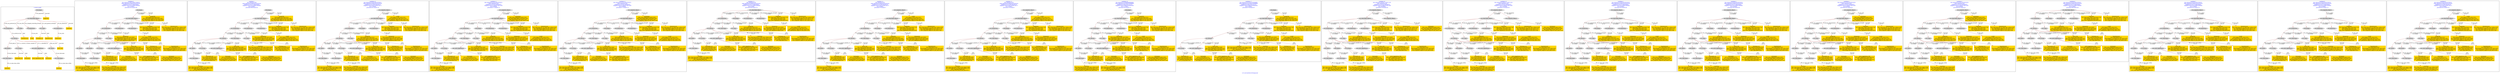 digraph n0 {
fontcolor="blue"
remincross="true"
label="s13-s-art-institute-of-chicago.xml"
subgraph cluster_0 {
label="1-correct model"
n2[style="filled",color="white",fillcolor="lightgray",label="E12_Production1"];
n3[style="filled",color="white",fillcolor="lightgray",label="E21_Person1"];
n4[style="filled",color="white",fillcolor="lightgray",label="E69_Death1"];
n5[style="filled",color="white",fillcolor="lightgray",label="E74_Group1"];
n6[style="filled",color="white",fillcolor="lightgray",label="E82_Actor_Appellation1"];
n7[style="filled",color="white",fillcolor="lightgray",label="E67_Birth1"];
n8[shape="plaintext",style="filled",fillcolor="gold",label="Artist_URI"];
n9[style="filled",color="white",fillcolor="lightgray",label="E22_Man-Made_Object1"];
n10[style="filled",color="white",fillcolor="lightgray",label="E35_Title1"];
n11[style="filled",color="white",fillcolor="lightgray",label="E8_Acquisition1"];
n12[style="filled",color="white",fillcolor="lightgray",label="E55_Type1"];
n13[style="filled",color="white",fillcolor="lightgray",label="E54_Dimension1"];
n14[shape="plaintext",style="filled",fillcolor="gold",label="Linktodata"];
n15[shape="plaintext",style="filled",fillcolor="gold",label="Titleofartwork"];
n16[style="filled",color="white",fillcolor="lightgray",label="E38_Image1"];
n17[shape="plaintext",style="filled",fillcolor="gold",label="ImageURL"];
n18[style="filled",color="white",fillcolor="lightgray",label="E52_Time-Span1"];
n19[shape="plaintext",style="filled",fillcolor="gold",label="birthYear"];
n20[style="filled",color="white",fillcolor="lightgray",label="E52_Time-Span2"];
n21[shape="plaintext",style="filled",fillcolor="gold",label="deathYear"];
n22[shape="plaintext",style="filled",fillcolor="gold",label="Dimensions"];
n23[shape="plaintext",style="filled",fillcolor="gold",label="Technique_uri"];
n24[shape="plaintext",style="filled",fillcolor="gold",label="Typeofartwork"];
n25[shape="plaintext",style="filled",fillcolor="gold",label="Nationality_uri"];
n26[shape="plaintext",style="filled",fillcolor="gold",label="Nationality"];
n27[shape="plaintext",style="filled",fillcolor="gold",label="Artist_Appellation_URI"];
n28[shape="plaintext",style="filled",fillcolor="gold",label="Artistname"];
n29[shape="plaintext",style="filled",fillcolor="gold",label="Credit"];
}
subgraph cluster_1 {
label="candidate 0\nlink coherence:0.9615384615384616\nnode coherence:0.9583333333333334\nconfidence:0.5413715083393631\nmapping score:0.5475206615099464\ncost:25.99944\n-precision:0.92-recall:0.89"
n31[style="filled",color="white",fillcolor="lightgray",label="E12_Production1"];
n32[style="filled",color="white",fillcolor="lightgray",label="E21_Person1"];
n33[style="filled",color="white",fillcolor="lightgray",label="E55_Type1"];
n34[style="filled",color="white",fillcolor="lightgray",label="E67_Birth1"];
n35[style="filled",color="white",fillcolor="lightgray",label="E69_Death1"];
n36[style="filled",color="white",fillcolor="lightgray",label="E74_Group1"];
n37[style="filled",color="white",fillcolor="lightgray",label="E82_Actor_Appellation1"];
n38[style="filled",color="white",fillcolor="lightgray",label="E22_Man-Made_Object1"];
n39[style="filled",color="white",fillcolor="lightgray",label="E54_Dimension1"];
n40[style="filled",color="white",fillcolor="lightgray",label="E8_Acquisition1"];
n41[style="filled",color="white",fillcolor="lightgray",label="E38_Image1"];
n42[style="filled",color="white",fillcolor="lightgray",label="E52_Time-Span1"];
n43[style="filled",color="white",fillcolor="lightgray",label="E52_Time-Span3"];
n44[shape="plaintext",style="filled",fillcolor="gold",label="Technique_uri\n[E57_Material,classLink,0.422]\n[E55_Type,classLink,0.405]\n[E74_Group,classLink,0.172]\n[E55_Type,label,0.001]"];
n45[shape="plaintext",style="filled",fillcolor="gold",label="Nationality_uri\n[E74_Group,classLink,0.695]\n[E55_Type,classLink,0.181]\n[E57_Material,classLink,0.084]\n[E74_Group,label,0.04]"];
n46[shape="plaintext",style="filled",fillcolor="gold",label="Linktodata\n[E22_Man-Made_Object,classLink,0.726]\n[E38_Image,classLink,0.153]\n[E21_Person,classLink,0.069]\n[E82_Actor_Appellation,classLink,0.052]"];
n47[shape="plaintext",style="filled",fillcolor="gold",label="Artist_URI\n[E21_Person,classLink,0.484]\n[E82_Actor_Appellation,classLink,0.347]\n[E22_Man-Made_Object,classLink,0.091]\n[E38_Image,classLink,0.078]"];
n48[shape="plaintext",style="filled",fillcolor="gold",label="birthYear\n[E52_Time-Span,P82a_begin_of_the_begin,0.506]\n[E52_Time-Span,P82_at_some_time_within,0.397]\n[E52_Time-Span,label,0.06]\n[E52_Time-Span,P82b_end_of_the_end,0.037]"];
n49[shape="plaintext",style="filled",fillcolor="gold",label="Typeofartwork\n[E55_Type,label,0.502]\n[E29_Design_or_Procedure,P3_has_note,0.442]\n[E73_Information_Object,P3_has_note,0.03]\n[E33_Linguistic_Object,P3_has_note,0.026]"];
n50[shape="plaintext",style="filled",fillcolor="gold",label="Titleofartwork\n[E52_Time-Span,P82_at_some_time_within,0.302]\n[E73_Information_Object,P3_has_note,0.274]\n[E22_Man-Made_Object,P3_has_note,0.217]\n[E33_Linguistic_Object,P3_has_note,0.208]"];
n51[shape="plaintext",style="filled",fillcolor="gold",label="Artist_Appellation_URI\n[E82_Actor_Appellation,classLink,0.84]\n[E21_Person,classLink,0.118]\n[E22_Man-Made_Object,classLink,0.023]\n[E38_Image,classLink,0.019]"];
n52[shape="plaintext",style="filled",fillcolor="gold",label="Nationality\n[E74_Group,label,0.571]\n[E74_Group,classLink,0.326]\n[E8_Acquisition,P3_has_note,0.054]\n[E30_Right,P3_has_note,0.049]"];
n53[shape="plaintext",style="filled",fillcolor="gold",label="deathYear\n[E52_Time-Span,P82_at_some_time_within,0.403]\n[E52_Time-Span,P82b_end_of_the_end,0.332]\n[E52_Time-Span,P82a_begin_of_the_begin,0.219]\n[E33_Linguistic_Object,P3_has_note,0.045]"];
n54[shape="plaintext",style="filled",fillcolor="gold",label="Credit\n[E30_Right,P3_has_note,0.331]\n[E8_Acquisition,P3_has_note,0.322]\n[E33_Linguistic_Object,P3_has_note,0.18]\n[E73_Information_Object,P3_has_note,0.167]"];
n55[shape="plaintext",style="filled",fillcolor="gold",label="Dimensions\n[E54_Dimension,P3_has_note,0.903]\n[E73_Information_Object,P3_has_note,0.034]\n[E22_Man-Made_Object,P3_has_note,0.033]\n[E82_Actor_Appellation,label,0.029]"];
n56[shape="plaintext",style="filled",fillcolor="gold",label="Artistname\n[E82_Actor_Appellation,label,0.563]\n[E22_Man-Made_Object,classLink,0.164]\n[E8_Acquisition,P3_has_note,0.139]\n[E33_Linguistic_Object,P3_has_note,0.134]"];
n57[shape="plaintext",style="filled",fillcolor="gold",label="ImageURL\n[E38_Image,classLink,0.551]\n[E22_Man-Made_Object,classLink,0.345]\n[E73_Information_Object,P3_has_note,0.053]\n[E22_Man-Made_Object,P3_has_note,0.05]"];
}
subgraph cluster_2 {
label="candidate 1\nlink coherence:0.96\nnode coherence:0.9583333333333334\nconfidence:0.5413715083393631\nmapping score:0.5475206615099464\ncost:24.99947\n-precision:0.88-recall:0.81"
n59[style="filled",color="white",fillcolor="lightgray",label="E12_Production1"];
n60[style="filled",color="white",fillcolor="lightgray",label="E21_Person1"];
n61[style="filled",color="white",fillcolor="lightgray",label="E52_Time-Span2"];
n62[style="filled",color="white",fillcolor="lightgray",label="E55_Type1"];
n63[style="filled",color="white",fillcolor="lightgray",label="E67_Birth1"];
n64[style="filled",color="white",fillcolor="lightgray",label="E74_Group1"];
n65[style="filled",color="white",fillcolor="lightgray",label="E82_Actor_Appellation1"];
n66[style="filled",color="white",fillcolor="lightgray",label="E22_Man-Made_Object1"];
n67[style="filled",color="white",fillcolor="lightgray",label="E54_Dimension1"];
n68[style="filled",color="white",fillcolor="lightgray",label="E8_Acquisition1"];
n69[style="filled",color="white",fillcolor="lightgray",label="E38_Image1"];
n70[style="filled",color="white",fillcolor="lightgray",label="E52_Time-Span1"];
n71[shape="plaintext",style="filled",fillcolor="gold",label="Technique_uri\n[E57_Material,classLink,0.422]\n[E55_Type,classLink,0.405]\n[E74_Group,classLink,0.172]\n[E55_Type,label,0.001]"];
n72[shape="plaintext",style="filled",fillcolor="gold",label="Nationality_uri\n[E74_Group,classLink,0.695]\n[E55_Type,classLink,0.181]\n[E57_Material,classLink,0.084]\n[E74_Group,label,0.04]"];
n73[shape="plaintext",style="filled",fillcolor="gold",label="Linktodata\n[E22_Man-Made_Object,classLink,0.726]\n[E38_Image,classLink,0.153]\n[E21_Person,classLink,0.069]\n[E82_Actor_Appellation,classLink,0.052]"];
n74[shape="plaintext",style="filled",fillcolor="gold",label="Artist_URI\n[E21_Person,classLink,0.484]\n[E82_Actor_Appellation,classLink,0.347]\n[E22_Man-Made_Object,classLink,0.091]\n[E38_Image,classLink,0.078]"];
n75[shape="plaintext",style="filled",fillcolor="gold",label="birthYear\n[E52_Time-Span,P82a_begin_of_the_begin,0.506]\n[E52_Time-Span,P82_at_some_time_within,0.397]\n[E52_Time-Span,label,0.06]\n[E52_Time-Span,P82b_end_of_the_end,0.037]"];
n76[shape="plaintext",style="filled",fillcolor="gold",label="Typeofartwork\n[E55_Type,label,0.502]\n[E29_Design_or_Procedure,P3_has_note,0.442]\n[E73_Information_Object,P3_has_note,0.03]\n[E33_Linguistic_Object,P3_has_note,0.026]"];
n77[shape="plaintext",style="filled",fillcolor="gold",label="Titleofartwork\n[E52_Time-Span,P82_at_some_time_within,0.302]\n[E73_Information_Object,P3_has_note,0.274]\n[E22_Man-Made_Object,P3_has_note,0.217]\n[E33_Linguistic_Object,P3_has_note,0.208]"];
n78[shape="plaintext",style="filled",fillcolor="gold",label="Artist_Appellation_URI\n[E82_Actor_Appellation,classLink,0.84]\n[E21_Person,classLink,0.118]\n[E22_Man-Made_Object,classLink,0.023]\n[E38_Image,classLink,0.019]"];
n79[shape="plaintext",style="filled",fillcolor="gold",label="Nationality\n[E74_Group,label,0.571]\n[E74_Group,classLink,0.326]\n[E8_Acquisition,P3_has_note,0.054]\n[E30_Right,P3_has_note,0.049]"];
n80[shape="plaintext",style="filled",fillcolor="gold",label="Credit\n[E30_Right,P3_has_note,0.331]\n[E8_Acquisition,P3_has_note,0.322]\n[E33_Linguistic_Object,P3_has_note,0.18]\n[E73_Information_Object,P3_has_note,0.167]"];
n81[shape="plaintext",style="filled",fillcolor="gold",label="deathYear\n[E52_Time-Span,P82_at_some_time_within,0.403]\n[E52_Time-Span,P82b_end_of_the_end,0.332]\n[E52_Time-Span,P82a_begin_of_the_begin,0.219]\n[E33_Linguistic_Object,P3_has_note,0.045]"];
n82[shape="plaintext",style="filled",fillcolor="gold",label="Dimensions\n[E54_Dimension,P3_has_note,0.903]\n[E73_Information_Object,P3_has_note,0.034]\n[E22_Man-Made_Object,P3_has_note,0.033]\n[E82_Actor_Appellation,label,0.029]"];
n83[shape="plaintext",style="filled",fillcolor="gold",label="Artistname\n[E82_Actor_Appellation,label,0.563]\n[E22_Man-Made_Object,classLink,0.164]\n[E8_Acquisition,P3_has_note,0.139]\n[E33_Linguistic_Object,P3_has_note,0.134]"];
n84[shape="plaintext",style="filled",fillcolor="gold",label="ImageURL\n[E38_Image,classLink,0.551]\n[E22_Man-Made_Object,classLink,0.345]\n[E73_Information_Object,P3_has_note,0.053]\n[E22_Man-Made_Object,P3_has_note,0.05]"];
}
subgraph cluster_3 {
label="candidate 10\nlink coherence:0.9230769230769231\nnode coherence:0.9583333333333334\nconfidence:0.5312093760339753\nmapping score:0.5441332840748171\ncost:25.99949\n-precision:0.81-recall:0.78"
n86[style="filled",color="white",fillcolor="lightgray",label="E12_Production1"];
n87[style="filled",color="white",fillcolor="lightgray",label="E21_Person1"];
n88[style="filled",color="white",fillcolor="lightgray",label="E55_Type1"];
n89[style="filled",color="white",fillcolor="lightgray",label="E67_Birth1"];
n90[style="filled",color="white",fillcolor="lightgray",label="E69_Death1"];
n91[style="filled",color="white",fillcolor="lightgray",label="E74_Group1"];
n92[style="filled",color="white",fillcolor="lightgray",label="E82_Actor_Appellation1"];
n93[style="filled",color="white",fillcolor="lightgray",label="E22_Man-Made_Object1"];
n94[style="filled",color="white",fillcolor="lightgray",label="E38_Image1"];
n95[style="filled",color="white",fillcolor="lightgray",label="E54_Dimension1"];
n96[style="filled",color="white",fillcolor="lightgray",label="E33_Linguistic_Object1"];
n97[style="filled",color="white",fillcolor="lightgray",label="E52_Time-Span1"];
n98[style="filled",color="white",fillcolor="lightgray",label="E52_Time-Span3"];
n99[shape="plaintext",style="filled",fillcolor="gold",label="Technique_uri\n[E57_Material,classLink,0.422]\n[E55_Type,classLink,0.405]\n[E74_Group,classLink,0.172]\n[E55_Type,label,0.001]"];
n100[shape="plaintext",style="filled",fillcolor="gold",label="Nationality_uri\n[E74_Group,classLink,0.695]\n[E55_Type,classLink,0.181]\n[E57_Material,classLink,0.084]\n[E74_Group,label,0.04]"];
n101[shape="plaintext",style="filled",fillcolor="gold",label="Linktodata\n[E22_Man-Made_Object,classLink,0.726]\n[E38_Image,classLink,0.153]\n[E21_Person,classLink,0.069]\n[E82_Actor_Appellation,classLink,0.052]"];
n102[shape="plaintext",style="filled",fillcolor="gold",label="Artist_URI\n[E21_Person,classLink,0.484]\n[E82_Actor_Appellation,classLink,0.347]\n[E22_Man-Made_Object,classLink,0.091]\n[E38_Image,classLink,0.078]"];
n103[shape="plaintext",style="filled",fillcolor="gold",label="birthYear\n[E52_Time-Span,P82a_begin_of_the_begin,0.506]\n[E52_Time-Span,P82_at_some_time_within,0.397]\n[E52_Time-Span,label,0.06]\n[E52_Time-Span,P82b_end_of_the_end,0.037]"];
n104[shape="plaintext",style="filled",fillcolor="gold",label="Typeofartwork\n[E55_Type,label,0.502]\n[E29_Design_or_Procedure,P3_has_note,0.442]\n[E73_Information_Object,P3_has_note,0.03]\n[E33_Linguistic_Object,P3_has_note,0.026]"];
n105[shape="plaintext",style="filled",fillcolor="gold",label="Credit\n[E30_Right,P3_has_note,0.331]\n[E8_Acquisition,P3_has_note,0.322]\n[E33_Linguistic_Object,P3_has_note,0.18]\n[E73_Information_Object,P3_has_note,0.167]"];
n106[shape="plaintext",style="filled",fillcolor="gold",label="Titleofartwork\n[E52_Time-Span,P82_at_some_time_within,0.302]\n[E73_Information_Object,P3_has_note,0.274]\n[E22_Man-Made_Object,P3_has_note,0.217]\n[E33_Linguistic_Object,P3_has_note,0.208]"];
n107[shape="plaintext",style="filled",fillcolor="gold",label="Artist_Appellation_URI\n[E82_Actor_Appellation,classLink,0.84]\n[E21_Person,classLink,0.118]\n[E22_Man-Made_Object,classLink,0.023]\n[E38_Image,classLink,0.019]"];
n108[shape="plaintext",style="filled",fillcolor="gold",label="Nationality\n[E74_Group,label,0.571]\n[E74_Group,classLink,0.326]\n[E8_Acquisition,P3_has_note,0.054]\n[E30_Right,P3_has_note,0.049]"];
n109[shape="plaintext",style="filled",fillcolor="gold",label="deathYear\n[E52_Time-Span,P82_at_some_time_within,0.403]\n[E52_Time-Span,P82b_end_of_the_end,0.332]\n[E52_Time-Span,P82a_begin_of_the_begin,0.219]\n[E33_Linguistic_Object,P3_has_note,0.045]"];
n110[shape="plaintext",style="filled",fillcolor="gold",label="Dimensions\n[E54_Dimension,P3_has_note,0.903]\n[E73_Information_Object,P3_has_note,0.034]\n[E22_Man-Made_Object,P3_has_note,0.033]\n[E82_Actor_Appellation,label,0.029]"];
n111[shape="plaintext",style="filled",fillcolor="gold",label="Artistname\n[E82_Actor_Appellation,label,0.563]\n[E22_Man-Made_Object,classLink,0.164]\n[E8_Acquisition,P3_has_note,0.139]\n[E33_Linguistic_Object,P3_has_note,0.134]"];
n112[shape="plaintext",style="filled",fillcolor="gold",label="ImageURL\n[E38_Image,classLink,0.551]\n[E22_Man-Made_Object,classLink,0.345]\n[E73_Information_Object,P3_has_note,0.053]\n[E22_Man-Made_Object,P3_has_note,0.05]"];
}
subgraph cluster_4 {
label="candidate 11\nlink coherence:0.9230769230769231\nnode coherence:0.96\nconfidence:0.5107427584596707\nmapping score:0.5259618718675093\ncost:25.99948\n-precision:0.77-recall:0.74"
n114[style="filled",color="white",fillcolor="lightgray",label="E12_Production1"];
n115[style="filled",color="white",fillcolor="lightgray",label="E21_Person1"];
n116[style="filled",color="white",fillcolor="lightgray",label="E52_Time-Span2"];
n117[style="filled",color="white",fillcolor="lightgray",label="E55_Type1"];
n118[style="filled",color="white",fillcolor="lightgray",label="E67_Birth1"];
n119[style="filled",color="white",fillcolor="lightgray",label="E74_Group1"];
n120[style="filled",color="white",fillcolor="lightgray",label="E82_Actor_Appellation1"];
n121[style="filled",color="white",fillcolor="lightgray",label="E22_Man-Made_Object1"];
n122[style="filled",color="white",fillcolor="lightgray",label="E38_Image1"];
n123[style="filled",color="white",fillcolor="lightgray",label="E54_Dimension1"];
n124[style="filled",color="white",fillcolor="lightgray",label="E8_Acquisition1"];
n125[style="filled",color="white",fillcolor="lightgray",label="E33_Linguistic_Object2"];
n126[style="filled",color="white",fillcolor="lightgray",label="E52_Time-Span1"];
n127[shape="plaintext",style="filled",fillcolor="gold",label="Technique_uri\n[E57_Material,classLink,0.422]\n[E55_Type,classLink,0.405]\n[E74_Group,classLink,0.172]\n[E55_Type,label,0.001]"];
n128[shape="plaintext",style="filled",fillcolor="gold",label="Nationality_uri\n[E74_Group,classLink,0.695]\n[E55_Type,classLink,0.181]\n[E57_Material,classLink,0.084]\n[E74_Group,label,0.04]"];
n129[shape="plaintext",style="filled",fillcolor="gold",label="Linktodata\n[E22_Man-Made_Object,classLink,0.726]\n[E38_Image,classLink,0.153]\n[E21_Person,classLink,0.069]\n[E82_Actor_Appellation,classLink,0.052]"];
n130[shape="plaintext",style="filled",fillcolor="gold",label="Artist_URI\n[E21_Person,classLink,0.484]\n[E82_Actor_Appellation,classLink,0.347]\n[E22_Man-Made_Object,classLink,0.091]\n[E38_Image,classLink,0.078]"];
n131[shape="plaintext",style="filled",fillcolor="gold",label="birthYear\n[E52_Time-Span,P82a_begin_of_the_begin,0.506]\n[E52_Time-Span,P82_at_some_time_within,0.397]\n[E52_Time-Span,label,0.06]\n[E52_Time-Span,P82b_end_of_the_end,0.037]"];
n132[shape="plaintext",style="filled",fillcolor="gold",label="Typeofartwork\n[E55_Type,label,0.502]\n[E29_Design_or_Procedure,P3_has_note,0.442]\n[E73_Information_Object,P3_has_note,0.03]\n[E33_Linguistic_Object,P3_has_note,0.026]"];
n133[shape="plaintext",style="filled",fillcolor="gold",label="Titleofartwork\n[E52_Time-Span,P82_at_some_time_within,0.302]\n[E73_Information_Object,P3_has_note,0.274]\n[E22_Man-Made_Object,P3_has_note,0.217]\n[E33_Linguistic_Object,P3_has_note,0.208]"];
n134[shape="plaintext",style="filled",fillcolor="gold",label="Artistname\n[E82_Actor_Appellation,label,0.563]\n[E22_Man-Made_Object,classLink,0.164]\n[E8_Acquisition,P3_has_note,0.139]\n[E33_Linguistic_Object,P3_has_note,0.134]"];
n135[shape="plaintext",style="filled",fillcolor="gold",label="Artist_Appellation_URI\n[E82_Actor_Appellation,classLink,0.84]\n[E21_Person,classLink,0.118]\n[E22_Man-Made_Object,classLink,0.023]\n[E38_Image,classLink,0.019]"];
n136[shape="plaintext",style="filled",fillcolor="gold",label="Nationality\n[E74_Group,label,0.571]\n[E74_Group,classLink,0.326]\n[E8_Acquisition,P3_has_note,0.054]\n[E30_Right,P3_has_note,0.049]"];
n137[shape="plaintext",style="filled",fillcolor="gold",label="Credit\n[E30_Right,P3_has_note,0.331]\n[E8_Acquisition,P3_has_note,0.322]\n[E33_Linguistic_Object,P3_has_note,0.18]\n[E73_Information_Object,P3_has_note,0.167]"];
n138[shape="plaintext",style="filled",fillcolor="gold",label="deathYear\n[E52_Time-Span,P82_at_some_time_within,0.403]\n[E52_Time-Span,P82b_end_of_the_end,0.332]\n[E52_Time-Span,P82a_begin_of_the_begin,0.219]\n[E33_Linguistic_Object,P3_has_note,0.045]"];
n139[shape="plaintext",style="filled",fillcolor="gold",label="Dimensions\n[E54_Dimension,P3_has_note,0.903]\n[E73_Information_Object,P3_has_note,0.034]\n[E22_Man-Made_Object,P3_has_note,0.033]\n[E82_Actor_Appellation,label,0.029]"];
n140[shape="plaintext",style="filled",fillcolor="gold",label="ImageURL\n[E38_Image,classLink,0.551]\n[E22_Man-Made_Object,classLink,0.345]\n[E73_Information_Object,P3_has_note,0.053]\n[E22_Man-Made_Object,P3_has_note,0.05]"];
}
subgraph cluster_5 {
label="candidate 12\nlink coherence:0.9230769230769231\nnode coherence:0.96\nconfidence:0.5107427584596707\nmapping score:0.5259618718675093\ncost:25.99949\n-precision:0.77-recall:0.74"
n142[style="filled",color="white",fillcolor="lightgray",label="E12_Production1"];
n143[style="filled",color="white",fillcolor="lightgray",label="E21_Person1"];
n144[style="filled",color="white",fillcolor="lightgray",label="E52_Time-Span2"];
n145[style="filled",color="white",fillcolor="lightgray",label="E55_Type1"];
n146[style="filled",color="white",fillcolor="lightgray",label="E67_Birth1"];
n147[style="filled",color="white",fillcolor="lightgray",label="E74_Group1"];
n148[style="filled",color="white",fillcolor="lightgray",label="E82_Actor_Appellation1"];
n149[style="filled",color="white",fillcolor="lightgray",label="E22_Man-Made_Object1"];
n150[style="filled",color="white",fillcolor="lightgray",label="E38_Image1"];
n151[style="filled",color="white",fillcolor="lightgray",label="E54_Dimension1"];
n152[style="filled",color="white",fillcolor="lightgray",label="E8_Acquisition1"];
n153[style="filled",color="white",fillcolor="lightgray",label="E33_Linguistic_Object1"];
n154[style="filled",color="white",fillcolor="lightgray",label="E52_Time-Span1"];
n155[shape="plaintext",style="filled",fillcolor="gold",label="Technique_uri\n[E57_Material,classLink,0.422]\n[E55_Type,classLink,0.405]\n[E74_Group,classLink,0.172]\n[E55_Type,label,0.001]"];
n156[shape="plaintext",style="filled",fillcolor="gold",label="Nationality_uri\n[E74_Group,classLink,0.695]\n[E55_Type,classLink,0.181]\n[E57_Material,classLink,0.084]\n[E74_Group,label,0.04]"];
n157[shape="plaintext",style="filled",fillcolor="gold",label="Linktodata\n[E22_Man-Made_Object,classLink,0.726]\n[E38_Image,classLink,0.153]\n[E21_Person,classLink,0.069]\n[E82_Actor_Appellation,classLink,0.052]"];
n158[shape="plaintext",style="filled",fillcolor="gold",label="Artist_URI\n[E21_Person,classLink,0.484]\n[E82_Actor_Appellation,classLink,0.347]\n[E22_Man-Made_Object,classLink,0.091]\n[E38_Image,classLink,0.078]"];
n159[shape="plaintext",style="filled",fillcolor="gold",label="birthYear\n[E52_Time-Span,P82a_begin_of_the_begin,0.506]\n[E52_Time-Span,P82_at_some_time_within,0.397]\n[E52_Time-Span,label,0.06]\n[E52_Time-Span,P82b_end_of_the_end,0.037]"];
n160[shape="plaintext",style="filled",fillcolor="gold",label="Typeofartwork\n[E55_Type,label,0.502]\n[E29_Design_or_Procedure,P3_has_note,0.442]\n[E73_Information_Object,P3_has_note,0.03]\n[E33_Linguistic_Object,P3_has_note,0.026]"];
n161[shape="plaintext",style="filled",fillcolor="gold",label="Artistname\n[E82_Actor_Appellation,label,0.563]\n[E22_Man-Made_Object,classLink,0.164]\n[E8_Acquisition,P3_has_note,0.139]\n[E33_Linguistic_Object,P3_has_note,0.134]"];
n162[shape="plaintext",style="filled",fillcolor="gold",label="Titleofartwork\n[E52_Time-Span,P82_at_some_time_within,0.302]\n[E73_Information_Object,P3_has_note,0.274]\n[E22_Man-Made_Object,P3_has_note,0.217]\n[E33_Linguistic_Object,P3_has_note,0.208]"];
n163[shape="plaintext",style="filled",fillcolor="gold",label="Artist_Appellation_URI\n[E82_Actor_Appellation,classLink,0.84]\n[E21_Person,classLink,0.118]\n[E22_Man-Made_Object,classLink,0.023]\n[E38_Image,classLink,0.019]"];
n164[shape="plaintext",style="filled",fillcolor="gold",label="Nationality\n[E74_Group,label,0.571]\n[E74_Group,classLink,0.326]\n[E8_Acquisition,P3_has_note,0.054]\n[E30_Right,P3_has_note,0.049]"];
n165[shape="plaintext",style="filled",fillcolor="gold",label="Credit\n[E30_Right,P3_has_note,0.331]\n[E8_Acquisition,P3_has_note,0.322]\n[E33_Linguistic_Object,P3_has_note,0.18]\n[E73_Information_Object,P3_has_note,0.167]"];
n166[shape="plaintext",style="filled",fillcolor="gold",label="deathYear\n[E52_Time-Span,P82_at_some_time_within,0.403]\n[E52_Time-Span,P82b_end_of_the_end,0.332]\n[E52_Time-Span,P82a_begin_of_the_begin,0.219]\n[E33_Linguistic_Object,P3_has_note,0.045]"];
n167[shape="plaintext",style="filled",fillcolor="gold",label="Dimensions\n[E54_Dimension,P3_has_note,0.903]\n[E73_Information_Object,P3_has_note,0.034]\n[E22_Man-Made_Object,P3_has_note,0.033]\n[E82_Actor_Appellation,label,0.029]"];
n168[shape="plaintext",style="filled",fillcolor="gold",label="ImageURL\n[E38_Image,classLink,0.551]\n[E22_Man-Made_Object,classLink,0.345]\n[E73_Information_Object,P3_has_note,0.053]\n[E22_Man-Made_Object,P3_has_note,0.05]"];
}
subgraph cluster_6 {
label="candidate 13\nlink coherence:0.92\nnode coherence:0.9583333333333334\nconfidence:0.5413715083393631\nmapping score:0.5475206615099464\ncost:24.9995\n-precision:0.84-recall:0.78"
n170[style="filled",color="white",fillcolor="lightgray",label="E12_Production1"];
n171[style="filled",color="white",fillcolor="lightgray",label="E21_Person1"];
n172[style="filled",color="white",fillcolor="lightgray",label="E52_Time-Span2"];
n173[style="filled",color="white",fillcolor="lightgray",label="E55_Type1"];
n174[style="filled",color="white",fillcolor="lightgray",label="E67_Birth1"];
n175[style="filled",color="white",fillcolor="lightgray",label="E74_Group1"];
n176[style="filled",color="white",fillcolor="lightgray",label="E82_Actor_Appellation1"];
n177[style="filled",color="white",fillcolor="lightgray",label="E22_Man-Made_Object1"];
n178[style="filled",color="white",fillcolor="lightgray",label="E38_Image1"];
n179[style="filled",color="white",fillcolor="lightgray",label="E54_Dimension1"];
n180[style="filled",color="white",fillcolor="lightgray",label="E8_Acquisition1"];
n181[style="filled",color="white",fillcolor="lightgray",label="E52_Time-Span1"];
n182[shape="plaintext",style="filled",fillcolor="gold",label="Technique_uri\n[E57_Material,classLink,0.422]\n[E55_Type,classLink,0.405]\n[E74_Group,classLink,0.172]\n[E55_Type,label,0.001]"];
n183[shape="plaintext",style="filled",fillcolor="gold",label="Nationality_uri\n[E74_Group,classLink,0.695]\n[E55_Type,classLink,0.181]\n[E57_Material,classLink,0.084]\n[E74_Group,label,0.04]"];
n184[shape="plaintext",style="filled",fillcolor="gold",label="Linktodata\n[E22_Man-Made_Object,classLink,0.726]\n[E38_Image,classLink,0.153]\n[E21_Person,classLink,0.069]\n[E82_Actor_Appellation,classLink,0.052]"];
n185[shape="plaintext",style="filled",fillcolor="gold",label="Artist_URI\n[E21_Person,classLink,0.484]\n[E82_Actor_Appellation,classLink,0.347]\n[E22_Man-Made_Object,classLink,0.091]\n[E38_Image,classLink,0.078]"];
n186[shape="plaintext",style="filled",fillcolor="gold",label="birthYear\n[E52_Time-Span,P82a_begin_of_the_begin,0.506]\n[E52_Time-Span,P82_at_some_time_within,0.397]\n[E52_Time-Span,label,0.06]\n[E52_Time-Span,P82b_end_of_the_end,0.037]"];
n187[shape="plaintext",style="filled",fillcolor="gold",label="Typeofartwork\n[E55_Type,label,0.502]\n[E29_Design_or_Procedure,P3_has_note,0.442]\n[E73_Information_Object,P3_has_note,0.03]\n[E33_Linguistic_Object,P3_has_note,0.026]"];
n188[shape="plaintext",style="filled",fillcolor="gold",label="Titleofartwork\n[E52_Time-Span,P82_at_some_time_within,0.302]\n[E73_Information_Object,P3_has_note,0.274]\n[E22_Man-Made_Object,P3_has_note,0.217]\n[E33_Linguistic_Object,P3_has_note,0.208]"];
n189[shape="plaintext",style="filled",fillcolor="gold",label="Artist_Appellation_URI\n[E82_Actor_Appellation,classLink,0.84]\n[E21_Person,classLink,0.118]\n[E22_Man-Made_Object,classLink,0.023]\n[E38_Image,classLink,0.019]"];
n190[shape="plaintext",style="filled",fillcolor="gold",label="Nationality\n[E74_Group,label,0.571]\n[E74_Group,classLink,0.326]\n[E8_Acquisition,P3_has_note,0.054]\n[E30_Right,P3_has_note,0.049]"];
n191[shape="plaintext",style="filled",fillcolor="gold",label="Credit\n[E30_Right,P3_has_note,0.331]\n[E8_Acquisition,P3_has_note,0.322]\n[E33_Linguistic_Object,P3_has_note,0.18]\n[E73_Information_Object,P3_has_note,0.167]"];
n192[shape="plaintext",style="filled",fillcolor="gold",label="deathYear\n[E52_Time-Span,P82_at_some_time_within,0.403]\n[E52_Time-Span,P82b_end_of_the_end,0.332]\n[E52_Time-Span,P82a_begin_of_the_begin,0.219]\n[E33_Linguistic_Object,P3_has_note,0.045]"];
n193[shape="plaintext",style="filled",fillcolor="gold",label="Dimensions\n[E54_Dimension,P3_has_note,0.903]\n[E73_Information_Object,P3_has_note,0.034]\n[E22_Man-Made_Object,P3_has_note,0.033]\n[E82_Actor_Appellation,label,0.029]"];
n194[shape="plaintext",style="filled",fillcolor="gold",label="Artistname\n[E82_Actor_Appellation,label,0.563]\n[E22_Man-Made_Object,classLink,0.164]\n[E8_Acquisition,P3_has_note,0.139]\n[E33_Linguistic_Object,P3_has_note,0.134]"];
n195[shape="plaintext",style="filled",fillcolor="gold",label="ImageURL\n[E38_Image,classLink,0.551]\n[E22_Man-Made_Object,classLink,0.345]\n[E73_Information_Object,P3_has_note,0.053]\n[E22_Man-Made_Object,P3_has_note,0.05]"];
}
subgraph cluster_7 {
label="candidate 14\nlink coherence:0.92\nnode coherence:0.9583333333333334\nconfidence:0.5312093760339753\nmapping score:0.5441332840748171\ncost:24.99951\n-precision:0.76-recall:0.7"
n197[style="filled",color="white",fillcolor="lightgray",label="E12_Production1"];
n198[style="filled",color="white",fillcolor="lightgray",label="E21_Person1"];
n199[style="filled",color="white",fillcolor="lightgray",label="E52_Time-Span2"];
n200[style="filled",color="white",fillcolor="lightgray",label="E55_Type1"];
n201[style="filled",color="white",fillcolor="lightgray",label="E67_Birth1"];
n202[style="filled",color="white",fillcolor="lightgray",label="E74_Group1"];
n203[style="filled",color="white",fillcolor="lightgray",label="E82_Actor_Appellation1"];
n204[style="filled",color="white",fillcolor="lightgray",label="E22_Man-Made_Object1"];
n205[style="filled",color="white",fillcolor="lightgray",label="E38_Image1"];
n206[style="filled",color="white",fillcolor="lightgray",label="E54_Dimension1"];
n207[style="filled",color="white",fillcolor="lightgray",label="E33_Linguistic_Object2"];
n208[style="filled",color="white",fillcolor="lightgray",label="E52_Time-Span1"];
n209[shape="plaintext",style="filled",fillcolor="gold",label="Technique_uri\n[E57_Material,classLink,0.422]\n[E55_Type,classLink,0.405]\n[E74_Group,classLink,0.172]\n[E55_Type,label,0.001]"];
n210[shape="plaintext",style="filled",fillcolor="gold",label="Nationality_uri\n[E74_Group,classLink,0.695]\n[E55_Type,classLink,0.181]\n[E57_Material,classLink,0.084]\n[E74_Group,label,0.04]"];
n211[shape="plaintext",style="filled",fillcolor="gold",label="Linktodata\n[E22_Man-Made_Object,classLink,0.726]\n[E38_Image,classLink,0.153]\n[E21_Person,classLink,0.069]\n[E82_Actor_Appellation,classLink,0.052]"];
n212[shape="plaintext",style="filled",fillcolor="gold",label="Artist_URI\n[E21_Person,classLink,0.484]\n[E82_Actor_Appellation,classLink,0.347]\n[E22_Man-Made_Object,classLink,0.091]\n[E38_Image,classLink,0.078]"];
n213[shape="plaintext",style="filled",fillcolor="gold",label="birthYear\n[E52_Time-Span,P82a_begin_of_the_begin,0.506]\n[E52_Time-Span,P82_at_some_time_within,0.397]\n[E52_Time-Span,label,0.06]\n[E52_Time-Span,P82b_end_of_the_end,0.037]"];
n214[shape="plaintext",style="filled",fillcolor="gold",label="Typeofartwork\n[E55_Type,label,0.502]\n[E29_Design_or_Procedure,P3_has_note,0.442]\n[E73_Information_Object,P3_has_note,0.03]\n[E33_Linguistic_Object,P3_has_note,0.026]"];
n215[shape="plaintext",style="filled",fillcolor="gold",label="Credit\n[E30_Right,P3_has_note,0.331]\n[E8_Acquisition,P3_has_note,0.322]\n[E33_Linguistic_Object,P3_has_note,0.18]\n[E73_Information_Object,P3_has_note,0.167]"];
n216[shape="plaintext",style="filled",fillcolor="gold",label="Titleofartwork\n[E52_Time-Span,P82_at_some_time_within,0.302]\n[E73_Information_Object,P3_has_note,0.274]\n[E22_Man-Made_Object,P3_has_note,0.217]\n[E33_Linguistic_Object,P3_has_note,0.208]"];
n217[shape="plaintext",style="filled",fillcolor="gold",label="Artist_Appellation_URI\n[E82_Actor_Appellation,classLink,0.84]\n[E21_Person,classLink,0.118]\n[E22_Man-Made_Object,classLink,0.023]\n[E38_Image,classLink,0.019]"];
n218[shape="plaintext",style="filled",fillcolor="gold",label="Nationality\n[E74_Group,label,0.571]\n[E74_Group,classLink,0.326]\n[E8_Acquisition,P3_has_note,0.054]\n[E30_Right,P3_has_note,0.049]"];
n219[shape="plaintext",style="filled",fillcolor="gold",label="deathYear\n[E52_Time-Span,P82_at_some_time_within,0.403]\n[E52_Time-Span,P82b_end_of_the_end,0.332]\n[E52_Time-Span,P82a_begin_of_the_begin,0.219]\n[E33_Linguistic_Object,P3_has_note,0.045]"];
n220[shape="plaintext",style="filled",fillcolor="gold",label="Dimensions\n[E54_Dimension,P3_has_note,0.903]\n[E73_Information_Object,P3_has_note,0.034]\n[E22_Man-Made_Object,P3_has_note,0.033]\n[E82_Actor_Appellation,label,0.029]"];
n221[shape="plaintext",style="filled",fillcolor="gold",label="Artistname\n[E82_Actor_Appellation,label,0.563]\n[E22_Man-Made_Object,classLink,0.164]\n[E8_Acquisition,P3_has_note,0.139]\n[E33_Linguistic_Object,P3_has_note,0.134]"];
n222[shape="plaintext",style="filled",fillcolor="gold",label="ImageURL\n[E38_Image,classLink,0.551]\n[E22_Man-Made_Object,classLink,0.345]\n[E73_Information_Object,P3_has_note,0.053]\n[E22_Man-Made_Object,P3_has_note,0.05]"];
}
subgraph cluster_8 {
label="candidate 15\nlink coherence:0.92\nnode coherence:0.9583333333333334\nconfidence:0.5312093760339753\nmapping score:0.5441332840748171\ncost:24.99952\n-precision:0.76-recall:0.7"
n224[style="filled",color="white",fillcolor="lightgray",label="E12_Production1"];
n225[style="filled",color="white",fillcolor="lightgray",label="E21_Person1"];
n226[style="filled",color="white",fillcolor="lightgray",label="E52_Time-Span2"];
n227[style="filled",color="white",fillcolor="lightgray",label="E55_Type1"];
n228[style="filled",color="white",fillcolor="lightgray",label="E67_Birth1"];
n229[style="filled",color="white",fillcolor="lightgray",label="E74_Group1"];
n230[style="filled",color="white",fillcolor="lightgray",label="E82_Actor_Appellation1"];
n231[style="filled",color="white",fillcolor="lightgray",label="E22_Man-Made_Object1"];
n232[style="filled",color="white",fillcolor="lightgray",label="E38_Image1"];
n233[style="filled",color="white",fillcolor="lightgray",label="E54_Dimension1"];
n234[style="filled",color="white",fillcolor="lightgray",label="E33_Linguistic_Object1"];
n235[style="filled",color="white",fillcolor="lightgray",label="E52_Time-Span1"];
n236[shape="plaintext",style="filled",fillcolor="gold",label="Technique_uri\n[E57_Material,classLink,0.422]\n[E55_Type,classLink,0.405]\n[E74_Group,classLink,0.172]\n[E55_Type,label,0.001]"];
n237[shape="plaintext",style="filled",fillcolor="gold",label="Nationality_uri\n[E74_Group,classLink,0.695]\n[E55_Type,classLink,0.181]\n[E57_Material,classLink,0.084]\n[E74_Group,label,0.04]"];
n238[shape="plaintext",style="filled",fillcolor="gold",label="Linktodata\n[E22_Man-Made_Object,classLink,0.726]\n[E38_Image,classLink,0.153]\n[E21_Person,classLink,0.069]\n[E82_Actor_Appellation,classLink,0.052]"];
n239[shape="plaintext",style="filled",fillcolor="gold",label="Artist_URI\n[E21_Person,classLink,0.484]\n[E82_Actor_Appellation,classLink,0.347]\n[E22_Man-Made_Object,classLink,0.091]\n[E38_Image,classLink,0.078]"];
n240[shape="plaintext",style="filled",fillcolor="gold",label="birthYear\n[E52_Time-Span,P82a_begin_of_the_begin,0.506]\n[E52_Time-Span,P82_at_some_time_within,0.397]\n[E52_Time-Span,label,0.06]\n[E52_Time-Span,P82b_end_of_the_end,0.037]"];
n241[shape="plaintext",style="filled",fillcolor="gold",label="Typeofartwork\n[E55_Type,label,0.502]\n[E29_Design_or_Procedure,P3_has_note,0.442]\n[E73_Information_Object,P3_has_note,0.03]\n[E33_Linguistic_Object,P3_has_note,0.026]"];
n242[shape="plaintext",style="filled",fillcolor="gold",label="Credit\n[E30_Right,P3_has_note,0.331]\n[E8_Acquisition,P3_has_note,0.322]\n[E33_Linguistic_Object,P3_has_note,0.18]\n[E73_Information_Object,P3_has_note,0.167]"];
n243[shape="plaintext",style="filled",fillcolor="gold",label="Titleofartwork\n[E52_Time-Span,P82_at_some_time_within,0.302]\n[E73_Information_Object,P3_has_note,0.274]\n[E22_Man-Made_Object,P3_has_note,0.217]\n[E33_Linguistic_Object,P3_has_note,0.208]"];
n244[shape="plaintext",style="filled",fillcolor="gold",label="Artist_Appellation_URI\n[E82_Actor_Appellation,classLink,0.84]\n[E21_Person,classLink,0.118]\n[E22_Man-Made_Object,classLink,0.023]\n[E38_Image,classLink,0.019]"];
n245[shape="plaintext",style="filled",fillcolor="gold",label="Nationality\n[E74_Group,label,0.571]\n[E74_Group,classLink,0.326]\n[E8_Acquisition,P3_has_note,0.054]\n[E30_Right,P3_has_note,0.049]"];
n246[shape="plaintext",style="filled",fillcolor="gold",label="deathYear\n[E52_Time-Span,P82_at_some_time_within,0.403]\n[E52_Time-Span,P82b_end_of_the_end,0.332]\n[E52_Time-Span,P82a_begin_of_the_begin,0.219]\n[E33_Linguistic_Object,P3_has_note,0.045]"];
n247[shape="plaintext",style="filled",fillcolor="gold",label="Dimensions\n[E54_Dimension,P3_has_note,0.903]\n[E73_Information_Object,P3_has_note,0.034]\n[E22_Man-Made_Object,P3_has_note,0.033]\n[E82_Actor_Appellation,label,0.029]"];
n248[shape="plaintext",style="filled",fillcolor="gold",label="Artistname\n[E82_Actor_Appellation,label,0.563]\n[E22_Man-Made_Object,classLink,0.164]\n[E8_Acquisition,P3_has_note,0.139]\n[E33_Linguistic_Object,P3_has_note,0.134]"];
n249[shape="plaintext",style="filled",fillcolor="gold",label="ImageURL\n[E38_Image,classLink,0.551]\n[E22_Man-Made_Object,classLink,0.345]\n[E73_Information_Object,P3_has_note,0.053]\n[E22_Man-Made_Object,P3_has_note,0.05]"];
}
subgraph cluster_9 {
label="candidate 16\nlink coherence:0.9166666666666666\nnode coherence:0.9130434782608695\nconfidence:0.549155161152715\nmapping score:0.5469233559950044\ncost:122.99952\n-precision:0.83-recall:0.74"
n251[style="filled",color="white",fillcolor="lightgray",label="E12_Production1"];
n252[style="filled",color="white",fillcolor="lightgray",label="E21_Person1"];
n253[style="filled",color="white",fillcolor="lightgray",label="E55_Type1"];
n254[style="filled",color="white",fillcolor="lightgray",label="E67_Birth1"];
n255[style="filled",color="white",fillcolor="lightgray",label="E74_Group1"];
n256[style="filled",color="white",fillcolor="lightgray",label="E82_Actor_Appellation1"];
n257[style="filled",color="white",fillcolor="lightgray",label="E22_Man-Made_Object1"];
n258[style="filled",color="white",fillcolor="lightgray",label="E54_Dimension1"];
n259[style="filled",color="white",fillcolor="lightgray",label="E8_Acquisition1"];
n260[style="filled",color="white",fillcolor="lightgray",label="E38_Image1"];
n261[style="filled",color="white",fillcolor="lightgray",label="E52_Time-Span1"];
n262[shape="plaintext",style="filled",fillcolor="gold",label="Technique_uri\n[E57_Material,classLink,0.422]\n[E55_Type,classLink,0.405]\n[E74_Group,classLink,0.172]\n[E55_Type,label,0.001]"];
n263[shape="plaintext",style="filled",fillcolor="gold",label="Nationality_uri\n[E74_Group,classLink,0.695]\n[E55_Type,classLink,0.181]\n[E57_Material,classLink,0.084]\n[E74_Group,label,0.04]"];
n264[shape="plaintext",style="filled",fillcolor="gold",label="Linktodata\n[E22_Man-Made_Object,classLink,0.726]\n[E38_Image,classLink,0.153]\n[E21_Person,classLink,0.069]\n[E82_Actor_Appellation,classLink,0.052]"];
n265[shape="plaintext",style="filled",fillcolor="gold",label="Artist_URI\n[E21_Person,classLink,0.484]\n[E82_Actor_Appellation,classLink,0.347]\n[E22_Man-Made_Object,classLink,0.091]\n[E38_Image,classLink,0.078]"];
n266[shape="plaintext",style="filled",fillcolor="gold",label="deathYear\n[E52_Time-Span,P82_at_some_time_within,0.403]\n[E52_Time-Span,P82b_end_of_the_end,0.332]\n[E52_Time-Span,P82a_begin_of_the_begin,0.219]\n[E33_Linguistic_Object,P3_has_note,0.045]"];
n267[shape="plaintext",style="filled",fillcolor="gold",label="birthYear\n[E52_Time-Span,P82a_begin_of_the_begin,0.506]\n[E52_Time-Span,P82_at_some_time_within,0.397]\n[E52_Time-Span,label,0.06]\n[E52_Time-Span,P82b_end_of_the_end,0.037]"];
n268[shape="plaintext",style="filled",fillcolor="gold",label="Typeofartwork\n[E55_Type,label,0.502]\n[E29_Design_or_Procedure,P3_has_note,0.442]\n[E73_Information_Object,P3_has_note,0.03]\n[E33_Linguistic_Object,P3_has_note,0.026]"];
n269[shape="plaintext",style="filled",fillcolor="gold",label="Titleofartwork\n[E52_Time-Span,P82_at_some_time_within,0.302]\n[E73_Information_Object,P3_has_note,0.274]\n[E22_Man-Made_Object,P3_has_note,0.217]\n[E33_Linguistic_Object,P3_has_note,0.208]"];
n270[shape="plaintext",style="filled",fillcolor="gold",label="Artist_Appellation_URI\n[E82_Actor_Appellation,classLink,0.84]\n[E21_Person,classLink,0.118]\n[E22_Man-Made_Object,classLink,0.023]\n[E38_Image,classLink,0.019]"];
n271[shape="plaintext",style="filled",fillcolor="gold",label="Nationality\n[E74_Group,label,0.571]\n[E74_Group,classLink,0.326]\n[E8_Acquisition,P3_has_note,0.054]\n[E30_Right,P3_has_note,0.049]"];
n272[shape="plaintext",style="filled",fillcolor="gold",label="Credit\n[E30_Right,P3_has_note,0.331]\n[E8_Acquisition,P3_has_note,0.322]\n[E33_Linguistic_Object,P3_has_note,0.18]\n[E73_Information_Object,P3_has_note,0.167]"];
n273[shape="plaintext",style="filled",fillcolor="gold",label="Dimensions\n[E54_Dimension,P3_has_note,0.903]\n[E73_Information_Object,P3_has_note,0.034]\n[E22_Man-Made_Object,P3_has_note,0.033]\n[E82_Actor_Appellation,label,0.029]"];
n274[shape="plaintext",style="filled",fillcolor="gold",label="Artistname\n[E82_Actor_Appellation,label,0.563]\n[E22_Man-Made_Object,classLink,0.164]\n[E8_Acquisition,P3_has_note,0.139]\n[E33_Linguistic_Object,P3_has_note,0.134]"];
n275[shape="plaintext",style="filled",fillcolor="gold",label="ImageURL\n[E38_Image,classLink,0.551]\n[E22_Man-Made_Object,classLink,0.345]\n[E73_Information_Object,P3_has_note,0.053]\n[E22_Man-Made_Object,P3_has_note,0.05]"];
}
subgraph cluster_10 {
label="candidate 17\nlink coherence:0.9130434782608695\nnode coherence:0.9130434782608695\nconfidence:0.549155161152715\nmapping score:0.5469233559950044\ncost:22.99955\n-precision:0.78-recall:0.67"
n277[style="filled",color="white",fillcolor="lightgray",label="E12_Production1"];
n278[style="filled",color="white",fillcolor="lightgray",label="E21_Person1"];
n279[style="filled",color="white",fillcolor="lightgray",label="E52_Time-Span2"];
n280[style="filled",color="white",fillcolor="lightgray",label="E55_Type1"];
n281[style="filled",color="white",fillcolor="lightgray",label="E74_Group1"];
n282[style="filled",color="white",fillcolor="lightgray",label="E82_Actor_Appellation1"];
n283[style="filled",color="white",fillcolor="lightgray",label="E22_Man-Made_Object1"];
n284[style="filled",color="white",fillcolor="lightgray",label="E54_Dimension1"];
n285[style="filled",color="white",fillcolor="lightgray",label="E8_Acquisition1"];
n286[style="filled",color="white",fillcolor="lightgray",label="E38_Image1"];
n287[shape="plaintext",style="filled",fillcolor="gold",label="Technique_uri\n[E57_Material,classLink,0.422]\n[E55_Type,classLink,0.405]\n[E74_Group,classLink,0.172]\n[E55_Type,label,0.001]"];
n288[shape="plaintext",style="filled",fillcolor="gold",label="Nationality_uri\n[E74_Group,classLink,0.695]\n[E55_Type,classLink,0.181]\n[E57_Material,classLink,0.084]\n[E74_Group,label,0.04]"];
n289[shape="plaintext",style="filled",fillcolor="gold",label="Linktodata\n[E22_Man-Made_Object,classLink,0.726]\n[E38_Image,classLink,0.153]\n[E21_Person,classLink,0.069]\n[E82_Actor_Appellation,classLink,0.052]"];
n290[shape="plaintext",style="filled",fillcolor="gold",label="Artist_URI\n[E21_Person,classLink,0.484]\n[E82_Actor_Appellation,classLink,0.347]\n[E22_Man-Made_Object,classLink,0.091]\n[E38_Image,classLink,0.078]"];
n291[shape="plaintext",style="filled",fillcolor="gold",label="Typeofartwork\n[E55_Type,label,0.502]\n[E29_Design_or_Procedure,P3_has_note,0.442]\n[E73_Information_Object,P3_has_note,0.03]\n[E33_Linguistic_Object,P3_has_note,0.026]"];
n292[shape="plaintext",style="filled",fillcolor="gold",label="Titleofartwork\n[E52_Time-Span,P82_at_some_time_within,0.302]\n[E73_Information_Object,P3_has_note,0.274]\n[E22_Man-Made_Object,P3_has_note,0.217]\n[E33_Linguistic_Object,P3_has_note,0.208]"];
n293[shape="plaintext",style="filled",fillcolor="gold",label="birthYear\n[E52_Time-Span,P82a_begin_of_the_begin,0.506]\n[E52_Time-Span,P82_at_some_time_within,0.397]\n[E52_Time-Span,label,0.06]\n[E52_Time-Span,P82b_end_of_the_end,0.037]"];
n294[shape="plaintext",style="filled",fillcolor="gold",label="Artist_Appellation_URI\n[E82_Actor_Appellation,classLink,0.84]\n[E21_Person,classLink,0.118]\n[E22_Man-Made_Object,classLink,0.023]\n[E38_Image,classLink,0.019]"];
n295[shape="plaintext",style="filled",fillcolor="gold",label="Nationality\n[E74_Group,label,0.571]\n[E74_Group,classLink,0.326]\n[E8_Acquisition,P3_has_note,0.054]\n[E30_Right,P3_has_note,0.049]"];
n296[shape="plaintext",style="filled",fillcolor="gold",label="Credit\n[E30_Right,P3_has_note,0.331]\n[E8_Acquisition,P3_has_note,0.322]\n[E33_Linguistic_Object,P3_has_note,0.18]\n[E73_Information_Object,P3_has_note,0.167]"];
n297[shape="plaintext",style="filled",fillcolor="gold",label="deathYear\n[E52_Time-Span,P82_at_some_time_within,0.403]\n[E52_Time-Span,P82b_end_of_the_end,0.332]\n[E52_Time-Span,P82a_begin_of_the_begin,0.219]\n[E33_Linguistic_Object,P3_has_note,0.045]"];
n298[shape="plaintext",style="filled",fillcolor="gold",label="Dimensions\n[E54_Dimension,P3_has_note,0.903]\n[E73_Information_Object,P3_has_note,0.034]\n[E22_Man-Made_Object,P3_has_note,0.033]\n[E82_Actor_Appellation,label,0.029]"];
n299[shape="plaintext",style="filled",fillcolor="gold",label="Artistname\n[E82_Actor_Appellation,label,0.563]\n[E22_Man-Made_Object,classLink,0.164]\n[E8_Acquisition,P3_has_note,0.139]\n[E33_Linguistic_Object,P3_has_note,0.134]"];
n300[shape="plaintext",style="filled",fillcolor="gold",label="ImageURL\n[E38_Image,classLink,0.551]\n[E22_Man-Made_Object,classLink,0.345]\n[E73_Information_Object,P3_has_note,0.053]\n[E22_Man-Made_Object,P3_has_note,0.05]"];
}
subgraph cluster_11 {
label="candidate 18\nlink coherence:0.8928571428571429\nnode coherence:0.96\nconfidence:0.5107427584596707\nmapping score:0.5259618718675093\ncost:126.99945\n-precision:0.79-recall:0.81"
n302[style="filled",color="white",fillcolor="lightgray",label="E12_Production1"];
n303[style="filled",color="white",fillcolor="lightgray",label="E21_Person1"];
n304[style="filled",color="white",fillcolor="lightgray",label="E55_Type1"];
n305[style="filled",color="white",fillcolor="lightgray",label="E67_Birth1"];
n306[style="filled",color="white",fillcolor="lightgray",label="E69_Death1"];
n307[style="filled",color="white",fillcolor="lightgray",label="E74_Group1"];
n308[style="filled",color="white",fillcolor="lightgray",label="E82_Actor_Appellation1"];
n309[style="filled",color="white",fillcolor="lightgray",label="E22_Man-Made_Object1"];
n310[style="filled",color="white",fillcolor="lightgray",label="E38_Image1"];
n311[style="filled",color="white",fillcolor="lightgray",label="E54_Dimension1"];
n312[style="filled",color="white",fillcolor="lightgray",label="E8_Acquisition1"];
n313[style="filled",color="white",fillcolor="lightgray",label="E33_Linguistic_Object2"];
n314[style="filled",color="white",fillcolor="lightgray",label="E52_Time-Span1"];
n315[style="filled",color="white",fillcolor="lightgray",label="E52_Time-Span3"];
n316[style="filled",color="white",fillcolor="lightgray",label="E33_Linguistic_Object1"];
n317[shape="plaintext",style="filled",fillcolor="gold",label="Technique_uri\n[E57_Material,classLink,0.422]\n[E55_Type,classLink,0.405]\n[E74_Group,classLink,0.172]\n[E55_Type,label,0.001]"];
n318[shape="plaintext",style="filled",fillcolor="gold",label="Nationality_uri\n[E74_Group,classLink,0.695]\n[E55_Type,classLink,0.181]\n[E57_Material,classLink,0.084]\n[E74_Group,label,0.04]"];
n319[shape="plaintext",style="filled",fillcolor="gold",label="Linktodata\n[E22_Man-Made_Object,classLink,0.726]\n[E38_Image,classLink,0.153]\n[E21_Person,classLink,0.069]\n[E82_Actor_Appellation,classLink,0.052]"];
n320[shape="plaintext",style="filled",fillcolor="gold",label="Artist_URI\n[E21_Person,classLink,0.484]\n[E82_Actor_Appellation,classLink,0.347]\n[E22_Man-Made_Object,classLink,0.091]\n[E38_Image,classLink,0.078]"];
n321[shape="plaintext",style="filled",fillcolor="gold",label="birthYear\n[E52_Time-Span,P82a_begin_of_the_begin,0.506]\n[E52_Time-Span,P82_at_some_time_within,0.397]\n[E52_Time-Span,label,0.06]\n[E52_Time-Span,P82b_end_of_the_end,0.037]"];
n322[shape="plaintext",style="filled",fillcolor="gold",label="Typeofartwork\n[E55_Type,label,0.502]\n[E29_Design_or_Procedure,P3_has_note,0.442]\n[E73_Information_Object,P3_has_note,0.03]\n[E33_Linguistic_Object,P3_has_note,0.026]"];
n323[shape="plaintext",style="filled",fillcolor="gold",label="Artistname\n[E82_Actor_Appellation,label,0.563]\n[E22_Man-Made_Object,classLink,0.164]\n[E8_Acquisition,P3_has_note,0.139]\n[E33_Linguistic_Object,P3_has_note,0.134]"];
n324[shape="plaintext",style="filled",fillcolor="gold",label="Titleofartwork\n[E52_Time-Span,P82_at_some_time_within,0.302]\n[E73_Information_Object,P3_has_note,0.274]\n[E22_Man-Made_Object,P3_has_note,0.217]\n[E33_Linguistic_Object,P3_has_note,0.208]"];
n325[shape="plaintext",style="filled",fillcolor="gold",label="Artist_Appellation_URI\n[E82_Actor_Appellation,classLink,0.84]\n[E21_Person,classLink,0.118]\n[E22_Man-Made_Object,classLink,0.023]\n[E38_Image,classLink,0.019]"];
n326[shape="plaintext",style="filled",fillcolor="gold",label="Nationality\n[E74_Group,label,0.571]\n[E74_Group,classLink,0.326]\n[E8_Acquisition,P3_has_note,0.054]\n[E30_Right,P3_has_note,0.049]"];
n327[shape="plaintext",style="filled",fillcolor="gold",label="deathYear\n[E52_Time-Span,P82_at_some_time_within,0.403]\n[E52_Time-Span,P82b_end_of_the_end,0.332]\n[E52_Time-Span,P82a_begin_of_the_begin,0.219]\n[E33_Linguistic_Object,P3_has_note,0.045]"];
n328[shape="plaintext",style="filled",fillcolor="gold",label="Credit\n[E30_Right,P3_has_note,0.331]\n[E8_Acquisition,P3_has_note,0.322]\n[E33_Linguistic_Object,P3_has_note,0.18]\n[E73_Information_Object,P3_has_note,0.167]"];
n329[shape="plaintext",style="filled",fillcolor="gold",label="Dimensions\n[E54_Dimension,P3_has_note,0.903]\n[E73_Information_Object,P3_has_note,0.034]\n[E22_Man-Made_Object,P3_has_note,0.033]\n[E82_Actor_Appellation,label,0.029]"];
n330[shape="plaintext",style="filled",fillcolor="gold",label="ImageURL\n[E38_Image,classLink,0.551]\n[E22_Man-Made_Object,classLink,0.345]\n[E73_Information_Object,P3_has_note,0.053]\n[E22_Man-Made_Object,P3_has_note,0.05]"];
}
subgraph cluster_12 {
label="candidate 19\nlink coherence:0.8928571428571429\nnode coherence:0.96\nconfidence:0.5107427584596707\nmapping score:0.5259618718675093\ncost:126.99946\n-precision:0.79-recall:0.81"
n332[style="filled",color="white",fillcolor="lightgray",label="E12_Production1"];
n333[style="filled",color="white",fillcolor="lightgray",label="E21_Person1"];
n334[style="filled",color="white",fillcolor="lightgray",label="E55_Type1"];
n335[style="filled",color="white",fillcolor="lightgray",label="E67_Birth1"];
n336[style="filled",color="white",fillcolor="lightgray",label="E69_Death1"];
n337[style="filled",color="white",fillcolor="lightgray",label="E74_Group1"];
n338[style="filled",color="white",fillcolor="lightgray",label="E82_Actor_Appellation1"];
n339[style="filled",color="white",fillcolor="lightgray",label="E22_Man-Made_Object1"];
n340[style="filled",color="white",fillcolor="lightgray",label="E38_Image1"];
n341[style="filled",color="white",fillcolor="lightgray",label="E54_Dimension1"];
n342[style="filled",color="white",fillcolor="lightgray",label="E8_Acquisition1"];
n343[style="filled",color="white",fillcolor="lightgray",label="E33_Linguistic_Object1"];
n344[style="filled",color="white",fillcolor="lightgray",label="E52_Time-Span1"];
n345[style="filled",color="white",fillcolor="lightgray",label="E52_Time-Span3"];
n346[style="filled",color="white",fillcolor="lightgray",label="E33_Linguistic_Object2"];
n347[shape="plaintext",style="filled",fillcolor="gold",label="Technique_uri\n[E57_Material,classLink,0.422]\n[E55_Type,classLink,0.405]\n[E74_Group,classLink,0.172]\n[E55_Type,label,0.001]"];
n348[shape="plaintext",style="filled",fillcolor="gold",label="Nationality_uri\n[E74_Group,classLink,0.695]\n[E55_Type,classLink,0.181]\n[E57_Material,classLink,0.084]\n[E74_Group,label,0.04]"];
n349[shape="plaintext",style="filled",fillcolor="gold",label="Linktodata\n[E22_Man-Made_Object,classLink,0.726]\n[E38_Image,classLink,0.153]\n[E21_Person,classLink,0.069]\n[E82_Actor_Appellation,classLink,0.052]"];
n350[shape="plaintext",style="filled",fillcolor="gold",label="Artist_URI\n[E21_Person,classLink,0.484]\n[E82_Actor_Appellation,classLink,0.347]\n[E22_Man-Made_Object,classLink,0.091]\n[E38_Image,classLink,0.078]"];
n351[shape="plaintext",style="filled",fillcolor="gold",label="birthYear\n[E52_Time-Span,P82a_begin_of_the_begin,0.506]\n[E52_Time-Span,P82_at_some_time_within,0.397]\n[E52_Time-Span,label,0.06]\n[E52_Time-Span,P82b_end_of_the_end,0.037]"];
n352[shape="plaintext",style="filled",fillcolor="gold",label="Typeofartwork\n[E55_Type,label,0.502]\n[E29_Design_or_Procedure,P3_has_note,0.442]\n[E73_Information_Object,P3_has_note,0.03]\n[E33_Linguistic_Object,P3_has_note,0.026]"];
n353[shape="plaintext",style="filled",fillcolor="gold",label="Titleofartwork\n[E52_Time-Span,P82_at_some_time_within,0.302]\n[E73_Information_Object,P3_has_note,0.274]\n[E22_Man-Made_Object,P3_has_note,0.217]\n[E33_Linguistic_Object,P3_has_note,0.208]"];
n354[shape="plaintext",style="filled",fillcolor="gold",label="Artistname\n[E82_Actor_Appellation,label,0.563]\n[E22_Man-Made_Object,classLink,0.164]\n[E8_Acquisition,P3_has_note,0.139]\n[E33_Linguistic_Object,P3_has_note,0.134]"];
n355[shape="plaintext",style="filled",fillcolor="gold",label="Artist_Appellation_URI\n[E82_Actor_Appellation,classLink,0.84]\n[E21_Person,classLink,0.118]\n[E22_Man-Made_Object,classLink,0.023]\n[E38_Image,classLink,0.019]"];
n356[shape="plaintext",style="filled",fillcolor="gold",label="Nationality\n[E74_Group,label,0.571]\n[E74_Group,classLink,0.326]\n[E8_Acquisition,P3_has_note,0.054]\n[E30_Right,P3_has_note,0.049]"];
n357[shape="plaintext",style="filled",fillcolor="gold",label="deathYear\n[E52_Time-Span,P82_at_some_time_within,0.403]\n[E52_Time-Span,P82b_end_of_the_end,0.332]\n[E52_Time-Span,P82a_begin_of_the_begin,0.219]\n[E33_Linguistic_Object,P3_has_note,0.045]"];
n358[shape="plaintext",style="filled",fillcolor="gold",label="Credit\n[E30_Right,P3_has_note,0.331]\n[E8_Acquisition,P3_has_note,0.322]\n[E33_Linguistic_Object,P3_has_note,0.18]\n[E73_Information_Object,P3_has_note,0.167]"];
n359[shape="plaintext",style="filled",fillcolor="gold",label="Dimensions\n[E54_Dimension,P3_has_note,0.903]\n[E73_Information_Object,P3_has_note,0.034]\n[E22_Man-Made_Object,P3_has_note,0.033]\n[E82_Actor_Appellation,label,0.029]"];
n360[shape="plaintext",style="filled",fillcolor="gold",label="ImageURL\n[E38_Image,classLink,0.551]\n[E22_Man-Made_Object,classLink,0.345]\n[E73_Information_Object,P3_has_note,0.053]\n[E22_Man-Made_Object,P3_has_note,0.05]"];
}
subgraph cluster_13 {
label="candidate 2\nlink coherence:0.9259259259259259\nnode coherence:0.9583333333333334\nconfidence:0.5413715083393631\nmapping score:0.5475206615099464\ncost:26.99945\n-precision:0.85-recall:0.85"
n362[style="filled",color="white",fillcolor="lightgray",label="E12_Production1"];
n363[style="filled",color="white",fillcolor="lightgray",label="E21_Person1"];
n364[style="filled",color="white",fillcolor="lightgray",label="E55_Type1"];
n365[style="filled",color="white",fillcolor="lightgray",label="E67_Birth1"];
n366[style="filled",color="white",fillcolor="lightgray",label="E69_Death1"];
n367[style="filled",color="white",fillcolor="lightgray",label="E74_Group1"];
n368[style="filled",color="white",fillcolor="lightgray",label="E82_Actor_Appellation1"];
n369[style="filled",color="white",fillcolor="lightgray",label="E22_Man-Made_Object1"];
n370[style="filled",color="white",fillcolor="lightgray",label="E38_Image1"];
n371[style="filled",color="white",fillcolor="lightgray",label="E54_Dimension1"];
n372[style="filled",color="white",fillcolor="lightgray",label="E8_Acquisition1"];
n373[style="filled",color="white",fillcolor="lightgray",label="E33_Linguistic_Object2"];
n374[style="filled",color="white",fillcolor="lightgray",label="E52_Time-Span1"];
n375[style="filled",color="white",fillcolor="lightgray",label="E52_Time-Span3"];
n376[shape="plaintext",style="filled",fillcolor="gold",label="Technique_uri\n[E57_Material,classLink,0.422]\n[E55_Type,classLink,0.405]\n[E74_Group,classLink,0.172]\n[E55_Type,label,0.001]"];
n377[shape="plaintext",style="filled",fillcolor="gold",label="Nationality_uri\n[E74_Group,classLink,0.695]\n[E55_Type,classLink,0.181]\n[E57_Material,classLink,0.084]\n[E74_Group,label,0.04]"];
n378[shape="plaintext",style="filled",fillcolor="gold",label="Linktodata\n[E22_Man-Made_Object,classLink,0.726]\n[E38_Image,classLink,0.153]\n[E21_Person,classLink,0.069]\n[E82_Actor_Appellation,classLink,0.052]"];
n379[shape="plaintext",style="filled",fillcolor="gold",label="Artist_URI\n[E21_Person,classLink,0.484]\n[E82_Actor_Appellation,classLink,0.347]\n[E22_Man-Made_Object,classLink,0.091]\n[E38_Image,classLink,0.078]"];
n380[shape="plaintext",style="filled",fillcolor="gold",label="birthYear\n[E52_Time-Span,P82a_begin_of_the_begin,0.506]\n[E52_Time-Span,P82_at_some_time_within,0.397]\n[E52_Time-Span,label,0.06]\n[E52_Time-Span,P82b_end_of_the_end,0.037]"];
n381[shape="plaintext",style="filled",fillcolor="gold",label="Typeofartwork\n[E55_Type,label,0.502]\n[E29_Design_or_Procedure,P3_has_note,0.442]\n[E73_Information_Object,P3_has_note,0.03]\n[E33_Linguistic_Object,P3_has_note,0.026]"];
n382[shape="plaintext",style="filled",fillcolor="gold",label="Titleofartwork\n[E52_Time-Span,P82_at_some_time_within,0.302]\n[E73_Information_Object,P3_has_note,0.274]\n[E22_Man-Made_Object,P3_has_note,0.217]\n[E33_Linguistic_Object,P3_has_note,0.208]"];
n383[shape="plaintext",style="filled",fillcolor="gold",label="Artist_Appellation_URI\n[E82_Actor_Appellation,classLink,0.84]\n[E21_Person,classLink,0.118]\n[E22_Man-Made_Object,classLink,0.023]\n[E38_Image,classLink,0.019]"];
n384[shape="plaintext",style="filled",fillcolor="gold",label="Nationality\n[E74_Group,label,0.571]\n[E74_Group,classLink,0.326]\n[E8_Acquisition,P3_has_note,0.054]\n[E30_Right,P3_has_note,0.049]"];
n385[shape="plaintext",style="filled",fillcolor="gold",label="deathYear\n[E52_Time-Span,P82_at_some_time_within,0.403]\n[E52_Time-Span,P82b_end_of_the_end,0.332]\n[E52_Time-Span,P82a_begin_of_the_begin,0.219]\n[E33_Linguistic_Object,P3_has_note,0.045]"];
n386[shape="plaintext",style="filled",fillcolor="gold",label="Credit\n[E30_Right,P3_has_note,0.331]\n[E8_Acquisition,P3_has_note,0.322]\n[E33_Linguistic_Object,P3_has_note,0.18]\n[E73_Information_Object,P3_has_note,0.167]"];
n387[shape="plaintext",style="filled",fillcolor="gold",label="Dimensions\n[E54_Dimension,P3_has_note,0.903]\n[E73_Information_Object,P3_has_note,0.034]\n[E22_Man-Made_Object,P3_has_note,0.033]\n[E82_Actor_Appellation,label,0.029]"];
n388[shape="plaintext",style="filled",fillcolor="gold",label="Artistname\n[E82_Actor_Appellation,label,0.563]\n[E22_Man-Made_Object,classLink,0.164]\n[E8_Acquisition,P3_has_note,0.139]\n[E33_Linguistic_Object,P3_has_note,0.134]"];
n389[shape="plaintext",style="filled",fillcolor="gold",label="ImageURL\n[E38_Image,classLink,0.551]\n[E22_Man-Made_Object,classLink,0.345]\n[E73_Information_Object,P3_has_note,0.053]\n[E22_Man-Made_Object,P3_has_note,0.05]"];
}
subgraph cluster_14 {
label="candidate 3\nlink coherence:0.9259259259259259\nnode coherence:0.9583333333333334\nconfidence:0.5413715083393631\nmapping score:0.5475206615099464\ncost:26.99946\n-precision:0.85-recall:0.85"
n391[style="filled",color="white",fillcolor="lightgray",label="E12_Production1"];
n392[style="filled",color="white",fillcolor="lightgray",label="E21_Person1"];
n393[style="filled",color="white",fillcolor="lightgray",label="E55_Type1"];
n394[style="filled",color="white",fillcolor="lightgray",label="E67_Birth1"];
n395[style="filled",color="white",fillcolor="lightgray",label="E69_Death1"];
n396[style="filled",color="white",fillcolor="lightgray",label="E74_Group1"];
n397[style="filled",color="white",fillcolor="lightgray",label="E82_Actor_Appellation1"];
n398[style="filled",color="white",fillcolor="lightgray",label="E22_Man-Made_Object1"];
n399[style="filled",color="white",fillcolor="lightgray",label="E38_Image1"];
n400[style="filled",color="white",fillcolor="lightgray",label="E54_Dimension1"];
n401[style="filled",color="white",fillcolor="lightgray",label="E8_Acquisition1"];
n402[style="filled",color="white",fillcolor="lightgray",label="E33_Linguistic_Object1"];
n403[style="filled",color="white",fillcolor="lightgray",label="E52_Time-Span1"];
n404[style="filled",color="white",fillcolor="lightgray",label="E52_Time-Span3"];
n405[shape="plaintext",style="filled",fillcolor="gold",label="Technique_uri\n[E57_Material,classLink,0.422]\n[E55_Type,classLink,0.405]\n[E74_Group,classLink,0.172]\n[E55_Type,label,0.001]"];
n406[shape="plaintext",style="filled",fillcolor="gold",label="Nationality_uri\n[E74_Group,classLink,0.695]\n[E55_Type,classLink,0.181]\n[E57_Material,classLink,0.084]\n[E74_Group,label,0.04]"];
n407[shape="plaintext",style="filled",fillcolor="gold",label="Linktodata\n[E22_Man-Made_Object,classLink,0.726]\n[E38_Image,classLink,0.153]\n[E21_Person,classLink,0.069]\n[E82_Actor_Appellation,classLink,0.052]"];
n408[shape="plaintext",style="filled",fillcolor="gold",label="Artist_URI\n[E21_Person,classLink,0.484]\n[E82_Actor_Appellation,classLink,0.347]\n[E22_Man-Made_Object,classLink,0.091]\n[E38_Image,classLink,0.078]"];
n409[shape="plaintext",style="filled",fillcolor="gold",label="birthYear\n[E52_Time-Span,P82a_begin_of_the_begin,0.506]\n[E52_Time-Span,P82_at_some_time_within,0.397]\n[E52_Time-Span,label,0.06]\n[E52_Time-Span,P82b_end_of_the_end,0.037]"];
n410[shape="plaintext",style="filled",fillcolor="gold",label="Typeofartwork\n[E55_Type,label,0.502]\n[E29_Design_or_Procedure,P3_has_note,0.442]\n[E73_Information_Object,P3_has_note,0.03]\n[E33_Linguistic_Object,P3_has_note,0.026]"];
n411[shape="plaintext",style="filled",fillcolor="gold",label="Titleofartwork\n[E52_Time-Span,P82_at_some_time_within,0.302]\n[E73_Information_Object,P3_has_note,0.274]\n[E22_Man-Made_Object,P3_has_note,0.217]\n[E33_Linguistic_Object,P3_has_note,0.208]"];
n412[shape="plaintext",style="filled",fillcolor="gold",label="Artist_Appellation_URI\n[E82_Actor_Appellation,classLink,0.84]\n[E21_Person,classLink,0.118]\n[E22_Man-Made_Object,classLink,0.023]\n[E38_Image,classLink,0.019]"];
n413[shape="plaintext",style="filled",fillcolor="gold",label="Nationality\n[E74_Group,label,0.571]\n[E74_Group,classLink,0.326]\n[E8_Acquisition,P3_has_note,0.054]\n[E30_Right,P3_has_note,0.049]"];
n414[shape="plaintext",style="filled",fillcolor="gold",label="deathYear\n[E52_Time-Span,P82_at_some_time_within,0.403]\n[E52_Time-Span,P82b_end_of_the_end,0.332]\n[E52_Time-Span,P82a_begin_of_the_begin,0.219]\n[E33_Linguistic_Object,P3_has_note,0.045]"];
n415[shape="plaintext",style="filled",fillcolor="gold",label="Credit\n[E30_Right,P3_has_note,0.331]\n[E8_Acquisition,P3_has_note,0.322]\n[E33_Linguistic_Object,P3_has_note,0.18]\n[E73_Information_Object,P3_has_note,0.167]"];
n416[shape="plaintext",style="filled",fillcolor="gold",label="Dimensions\n[E54_Dimension,P3_has_note,0.903]\n[E73_Information_Object,P3_has_note,0.034]\n[E22_Man-Made_Object,P3_has_note,0.033]\n[E82_Actor_Appellation,label,0.029]"];
n417[shape="plaintext",style="filled",fillcolor="gold",label="Artistname\n[E82_Actor_Appellation,label,0.563]\n[E22_Man-Made_Object,classLink,0.164]\n[E8_Acquisition,P3_has_note,0.139]\n[E33_Linguistic_Object,P3_has_note,0.134]"];
n418[shape="plaintext",style="filled",fillcolor="gold",label="ImageURL\n[E38_Image,classLink,0.551]\n[E22_Man-Made_Object,classLink,0.345]\n[E73_Information_Object,P3_has_note,0.053]\n[E22_Man-Made_Object,P3_has_note,0.05]"];
}
subgraph cluster_15 {
label="candidate 4\nlink coherence:0.9259259259259259\nnode coherence:0.96\nconfidence:0.5107427584596707\nmapping score:0.5259618718675093\ncost:26.99945\n-precision:0.81-recall:0.81"
n420[style="filled",color="white",fillcolor="lightgray",label="E12_Production1"];
n421[style="filled",color="white",fillcolor="lightgray",label="E21_Person1"];
n422[style="filled",color="white",fillcolor="lightgray",label="E55_Type1"];
n423[style="filled",color="white",fillcolor="lightgray",label="E67_Birth1"];
n424[style="filled",color="white",fillcolor="lightgray",label="E69_Death1"];
n425[style="filled",color="white",fillcolor="lightgray",label="E74_Group1"];
n426[style="filled",color="white",fillcolor="lightgray",label="E82_Actor_Appellation1"];
n427[style="filled",color="white",fillcolor="lightgray",label="E22_Man-Made_Object1"];
n428[style="filled",color="white",fillcolor="lightgray",label="E38_Image1"];
n429[style="filled",color="white",fillcolor="lightgray",label="E54_Dimension1"];
n430[style="filled",color="white",fillcolor="lightgray",label="E8_Acquisition1"];
n431[style="filled",color="white",fillcolor="lightgray",label="E33_Linguistic_Object2"];
n432[style="filled",color="white",fillcolor="lightgray",label="E52_Time-Span1"];
n433[style="filled",color="white",fillcolor="lightgray",label="E52_Time-Span3"];
n434[shape="plaintext",style="filled",fillcolor="gold",label="Technique_uri\n[E57_Material,classLink,0.422]\n[E55_Type,classLink,0.405]\n[E74_Group,classLink,0.172]\n[E55_Type,label,0.001]"];
n435[shape="plaintext",style="filled",fillcolor="gold",label="Nationality_uri\n[E74_Group,classLink,0.695]\n[E55_Type,classLink,0.181]\n[E57_Material,classLink,0.084]\n[E74_Group,label,0.04]"];
n436[shape="plaintext",style="filled",fillcolor="gold",label="Linktodata\n[E22_Man-Made_Object,classLink,0.726]\n[E38_Image,classLink,0.153]\n[E21_Person,classLink,0.069]\n[E82_Actor_Appellation,classLink,0.052]"];
n437[shape="plaintext",style="filled",fillcolor="gold",label="Artist_URI\n[E21_Person,classLink,0.484]\n[E82_Actor_Appellation,classLink,0.347]\n[E22_Man-Made_Object,classLink,0.091]\n[E38_Image,classLink,0.078]"];
n438[shape="plaintext",style="filled",fillcolor="gold",label="birthYear\n[E52_Time-Span,P82a_begin_of_the_begin,0.506]\n[E52_Time-Span,P82_at_some_time_within,0.397]\n[E52_Time-Span,label,0.06]\n[E52_Time-Span,P82b_end_of_the_end,0.037]"];
n439[shape="plaintext",style="filled",fillcolor="gold",label="Typeofartwork\n[E55_Type,label,0.502]\n[E29_Design_or_Procedure,P3_has_note,0.442]\n[E73_Information_Object,P3_has_note,0.03]\n[E33_Linguistic_Object,P3_has_note,0.026]"];
n440[shape="plaintext",style="filled",fillcolor="gold",label="Titleofartwork\n[E52_Time-Span,P82_at_some_time_within,0.302]\n[E73_Information_Object,P3_has_note,0.274]\n[E22_Man-Made_Object,P3_has_note,0.217]\n[E33_Linguistic_Object,P3_has_note,0.208]"];
n441[shape="plaintext",style="filled",fillcolor="gold",label="Artistname\n[E82_Actor_Appellation,label,0.563]\n[E22_Man-Made_Object,classLink,0.164]\n[E8_Acquisition,P3_has_note,0.139]\n[E33_Linguistic_Object,P3_has_note,0.134]"];
n442[shape="plaintext",style="filled",fillcolor="gold",label="Artist_Appellation_URI\n[E82_Actor_Appellation,classLink,0.84]\n[E21_Person,classLink,0.118]\n[E22_Man-Made_Object,classLink,0.023]\n[E38_Image,classLink,0.019]"];
n443[shape="plaintext",style="filled",fillcolor="gold",label="Nationality\n[E74_Group,label,0.571]\n[E74_Group,classLink,0.326]\n[E8_Acquisition,P3_has_note,0.054]\n[E30_Right,P3_has_note,0.049]"];
n444[shape="plaintext",style="filled",fillcolor="gold",label="deathYear\n[E52_Time-Span,P82_at_some_time_within,0.403]\n[E52_Time-Span,P82b_end_of_the_end,0.332]\n[E52_Time-Span,P82a_begin_of_the_begin,0.219]\n[E33_Linguistic_Object,P3_has_note,0.045]"];
n445[shape="plaintext",style="filled",fillcolor="gold",label="Credit\n[E30_Right,P3_has_note,0.331]\n[E8_Acquisition,P3_has_note,0.322]\n[E33_Linguistic_Object,P3_has_note,0.18]\n[E73_Information_Object,P3_has_note,0.167]"];
n446[shape="plaintext",style="filled",fillcolor="gold",label="Dimensions\n[E54_Dimension,P3_has_note,0.903]\n[E73_Information_Object,P3_has_note,0.034]\n[E22_Man-Made_Object,P3_has_note,0.033]\n[E82_Actor_Appellation,label,0.029]"];
n447[shape="plaintext",style="filled",fillcolor="gold",label="ImageURL\n[E38_Image,classLink,0.551]\n[E22_Man-Made_Object,classLink,0.345]\n[E73_Information_Object,P3_has_note,0.053]\n[E22_Man-Made_Object,P3_has_note,0.05]"];
}
subgraph cluster_16 {
label="candidate 5\nlink coherence:0.9259259259259259\nnode coherence:0.96\nconfidence:0.5107427584596707\nmapping score:0.5259618718675093\ncost:26.99946\n-precision:0.81-recall:0.81"
n449[style="filled",color="white",fillcolor="lightgray",label="E12_Production1"];
n450[style="filled",color="white",fillcolor="lightgray",label="E21_Person1"];
n451[style="filled",color="white",fillcolor="lightgray",label="E55_Type1"];
n452[style="filled",color="white",fillcolor="lightgray",label="E67_Birth1"];
n453[style="filled",color="white",fillcolor="lightgray",label="E69_Death1"];
n454[style="filled",color="white",fillcolor="lightgray",label="E74_Group1"];
n455[style="filled",color="white",fillcolor="lightgray",label="E82_Actor_Appellation1"];
n456[style="filled",color="white",fillcolor="lightgray",label="E22_Man-Made_Object1"];
n457[style="filled",color="white",fillcolor="lightgray",label="E38_Image1"];
n458[style="filled",color="white",fillcolor="lightgray",label="E54_Dimension1"];
n459[style="filled",color="white",fillcolor="lightgray",label="E8_Acquisition1"];
n460[style="filled",color="white",fillcolor="lightgray",label="E33_Linguistic_Object1"];
n461[style="filled",color="white",fillcolor="lightgray",label="E52_Time-Span1"];
n462[style="filled",color="white",fillcolor="lightgray",label="E52_Time-Span3"];
n463[shape="plaintext",style="filled",fillcolor="gold",label="Technique_uri\n[E57_Material,classLink,0.422]\n[E55_Type,classLink,0.405]\n[E74_Group,classLink,0.172]\n[E55_Type,label,0.001]"];
n464[shape="plaintext",style="filled",fillcolor="gold",label="Nationality_uri\n[E74_Group,classLink,0.695]\n[E55_Type,classLink,0.181]\n[E57_Material,classLink,0.084]\n[E74_Group,label,0.04]"];
n465[shape="plaintext",style="filled",fillcolor="gold",label="Linktodata\n[E22_Man-Made_Object,classLink,0.726]\n[E38_Image,classLink,0.153]\n[E21_Person,classLink,0.069]\n[E82_Actor_Appellation,classLink,0.052]"];
n466[shape="plaintext",style="filled",fillcolor="gold",label="Artist_URI\n[E21_Person,classLink,0.484]\n[E82_Actor_Appellation,classLink,0.347]\n[E22_Man-Made_Object,classLink,0.091]\n[E38_Image,classLink,0.078]"];
n467[shape="plaintext",style="filled",fillcolor="gold",label="birthYear\n[E52_Time-Span,P82a_begin_of_the_begin,0.506]\n[E52_Time-Span,P82_at_some_time_within,0.397]\n[E52_Time-Span,label,0.06]\n[E52_Time-Span,P82b_end_of_the_end,0.037]"];
n468[shape="plaintext",style="filled",fillcolor="gold",label="Typeofartwork\n[E55_Type,label,0.502]\n[E29_Design_or_Procedure,P3_has_note,0.442]\n[E73_Information_Object,P3_has_note,0.03]\n[E33_Linguistic_Object,P3_has_note,0.026]"];
n469[shape="plaintext",style="filled",fillcolor="gold",label="Artistname\n[E82_Actor_Appellation,label,0.563]\n[E22_Man-Made_Object,classLink,0.164]\n[E8_Acquisition,P3_has_note,0.139]\n[E33_Linguistic_Object,P3_has_note,0.134]"];
n470[shape="plaintext",style="filled",fillcolor="gold",label="Titleofartwork\n[E52_Time-Span,P82_at_some_time_within,0.302]\n[E73_Information_Object,P3_has_note,0.274]\n[E22_Man-Made_Object,P3_has_note,0.217]\n[E33_Linguistic_Object,P3_has_note,0.208]"];
n471[shape="plaintext",style="filled",fillcolor="gold",label="Artist_Appellation_URI\n[E82_Actor_Appellation,classLink,0.84]\n[E21_Person,classLink,0.118]\n[E22_Man-Made_Object,classLink,0.023]\n[E38_Image,classLink,0.019]"];
n472[shape="plaintext",style="filled",fillcolor="gold",label="Nationality\n[E74_Group,label,0.571]\n[E74_Group,classLink,0.326]\n[E8_Acquisition,P3_has_note,0.054]\n[E30_Right,P3_has_note,0.049]"];
n473[shape="plaintext",style="filled",fillcolor="gold",label="deathYear\n[E52_Time-Span,P82_at_some_time_within,0.403]\n[E52_Time-Span,P82b_end_of_the_end,0.332]\n[E52_Time-Span,P82a_begin_of_the_begin,0.219]\n[E33_Linguistic_Object,P3_has_note,0.045]"];
n474[shape="plaintext",style="filled",fillcolor="gold",label="Credit\n[E30_Right,P3_has_note,0.331]\n[E8_Acquisition,P3_has_note,0.322]\n[E33_Linguistic_Object,P3_has_note,0.18]\n[E73_Information_Object,P3_has_note,0.167]"];
n475[shape="plaintext",style="filled",fillcolor="gold",label="Dimensions\n[E54_Dimension,P3_has_note,0.903]\n[E73_Information_Object,P3_has_note,0.034]\n[E22_Man-Made_Object,P3_has_note,0.033]\n[E82_Actor_Appellation,label,0.029]"];
n476[shape="plaintext",style="filled",fillcolor="gold",label="ImageURL\n[E38_Image,classLink,0.551]\n[E22_Man-Made_Object,classLink,0.345]\n[E73_Information_Object,P3_has_note,0.053]\n[E22_Man-Made_Object,P3_has_note,0.05]"];
}
subgraph cluster_17 {
label="candidate 6\nlink coherence:0.9230769230769231\nnode coherence:0.9583333333333334\nconfidence:0.5413715083393631\nmapping score:0.5475206615099464\ncost:25.99947\n-precision:0.88-recall:0.85"
n478[style="filled",color="white",fillcolor="lightgray",label="E12_Production1"];
n479[style="filled",color="white",fillcolor="lightgray",label="E21_Person1"];
n480[style="filled",color="white",fillcolor="lightgray",label="E55_Type1"];
n481[style="filled",color="white",fillcolor="lightgray",label="E67_Birth1"];
n482[style="filled",color="white",fillcolor="lightgray",label="E69_Death1"];
n483[style="filled",color="white",fillcolor="lightgray",label="E74_Group1"];
n484[style="filled",color="white",fillcolor="lightgray",label="E82_Actor_Appellation1"];
n485[style="filled",color="white",fillcolor="lightgray",label="E22_Man-Made_Object1"];
n486[style="filled",color="white",fillcolor="lightgray",label="E38_Image1"];
n487[style="filled",color="white",fillcolor="lightgray",label="E54_Dimension1"];
n488[style="filled",color="white",fillcolor="lightgray",label="E8_Acquisition1"];
n489[style="filled",color="white",fillcolor="lightgray",label="E52_Time-Span1"];
n490[style="filled",color="white",fillcolor="lightgray",label="E52_Time-Span3"];
n491[shape="plaintext",style="filled",fillcolor="gold",label="Technique_uri\n[E57_Material,classLink,0.422]\n[E55_Type,classLink,0.405]\n[E74_Group,classLink,0.172]\n[E55_Type,label,0.001]"];
n492[shape="plaintext",style="filled",fillcolor="gold",label="Nationality_uri\n[E74_Group,classLink,0.695]\n[E55_Type,classLink,0.181]\n[E57_Material,classLink,0.084]\n[E74_Group,label,0.04]"];
n493[shape="plaintext",style="filled",fillcolor="gold",label="Linktodata\n[E22_Man-Made_Object,classLink,0.726]\n[E38_Image,classLink,0.153]\n[E21_Person,classLink,0.069]\n[E82_Actor_Appellation,classLink,0.052]"];
n494[shape="plaintext",style="filled",fillcolor="gold",label="Artist_URI\n[E21_Person,classLink,0.484]\n[E82_Actor_Appellation,classLink,0.347]\n[E22_Man-Made_Object,classLink,0.091]\n[E38_Image,classLink,0.078]"];
n495[shape="plaintext",style="filled",fillcolor="gold",label="birthYear\n[E52_Time-Span,P82a_begin_of_the_begin,0.506]\n[E52_Time-Span,P82_at_some_time_within,0.397]\n[E52_Time-Span,label,0.06]\n[E52_Time-Span,P82b_end_of_the_end,0.037]"];
n496[shape="plaintext",style="filled",fillcolor="gold",label="Typeofartwork\n[E55_Type,label,0.502]\n[E29_Design_or_Procedure,P3_has_note,0.442]\n[E73_Information_Object,P3_has_note,0.03]\n[E33_Linguistic_Object,P3_has_note,0.026]"];
n497[shape="plaintext",style="filled",fillcolor="gold",label="Titleofartwork\n[E52_Time-Span,P82_at_some_time_within,0.302]\n[E73_Information_Object,P3_has_note,0.274]\n[E22_Man-Made_Object,P3_has_note,0.217]\n[E33_Linguistic_Object,P3_has_note,0.208]"];
n498[shape="plaintext",style="filled",fillcolor="gold",label="Artist_Appellation_URI\n[E82_Actor_Appellation,classLink,0.84]\n[E21_Person,classLink,0.118]\n[E22_Man-Made_Object,classLink,0.023]\n[E38_Image,classLink,0.019]"];
n499[shape="plaintext",style="filled",fillcolor="gold",label="Nationality\n[E74_Group,label,0.571]\n[E74_Group,classLink,0.326]\n[E8_Acquisition,P3_has_note,0.054]\n[E30_Right,P3_has_note,0.049]"];
n500[shape="plaintext",style="filled",fillcolor="gold",label="deathYear\n[E52_Time-Span,P82_at_some_time_within,0.403]\n[E52_Time-Span,P82b_end_of_the_end,0.332]\n[E52_Time-Span,P82a_begin_of_the_begin,0.219]\n[E33_Linguistic_Object,P3_has_note,0.045]"];
n501[shape="plaintext",style="filled",fillcolor="gold",label="Credit\n[E30_Right,P3_has_note,0.331]\n[E8_Acquisition,P3_has_note,0.322]\n[E33_Linguistic_Object,P3_has_note,0.18]\n[E73_Information_Object,P3_has_note,0.167]"];
n502[shape="plaintext",style="filled",fillcolor="gold",label="Dimensions\n[E54_Dimension,P3_has_note,0.903]\n[E73_Information_Object,P3_has_note,0.034]\n[E22_Man-Made_Object,P3_has_note,0.033]\n[E82_Actor_Appellation,label,0.029]"];
n503[shape="plaintext",style="filled",fillcolor="gold",label="Artistname\n[E82_Actor_Appellation,label,0.563]\n[E22_Man-Made_Object,classLink,0.164]\n[E8_Acquisition,P3_has_note,0.139]\n[E33_Linguistic_Object,P3_has_note,0.134]"];
n504[shape="plaintext",style="filled",fillcolor="gold",label="ImageURL\n[E38_Image,classLink,0.551]\n[E22_Man-Made_Object,classLink,0.345]\n[E73_Information_Object,P3_has_note,0.053]\n[E22_Man-Made_Object,P3_has_note,0.05]"];
}
subgraph cluster_18 {
label="candidate 7\nlink coherence:0.9230769230769231\nnode coherence:0.9583333333333334\nconfidence:0.5413715083393631\nmapping score:0.5475206615099464\ncost:25.99948\n-precision:0.81-recall:0.78"
n506[style="filled",color="white",fillcolor="lightgray",label="E12_Production1"];
n507[style="filled",color="white",fillcolor="lightgray",label="E21_Person1"];
n508[style="filled",color="white",fillcolor="lightgray",label="E52_Time-Span2"];
n509[style="filled",color="white",fillcolor="lightgray",label="E55_Type1"];
n510[style="filled",color="white",fillcolor="lightgray",label="E67_Birth1"];
n511[style="filled",color="white",fillcolor="lightgray",label="E74_Group1"];
n512[style="filled",color="white",fillcolor="lightgray",label="E82_Actor_Appellation1"];
n513[style="filled",color="white",fillcolor="lightgray",label="E22_Man-Made_Object1"];
n514[style="filled",color="white",fillcolor="lightgray",label="E38_Image1"];
n515[style="filled",color="white",fillcolor="lightgray",label="E54_Dimension1"];
n516[style="filled",color="white",fillcolor="lightgray",label="E8_Acquisition1"];
n517[style="filled",color="white",fillcolor="lightgray",label="E33_Linguistic_Object2"];
n518[style="filled",color="white",fillcolor="lightgray",label="E52_Time-Span1"];
n519[shape="plaintext",style="filled",fillcolor="gold",label="Technique_uri\n[E57_Material,classLink,0.422]\n[E55_Type,classLink,0.405]\n[E74_Group,classLink,0.172]\n[E55_Type,label,0.001]"];
n520[shape="plaintext",style="filled",fillcolor="gold",label="Nationality_uri\n[E74_Group,classLink,0.695]\n[E55_Type,classLink,0.181]\n[E57_Material,classLink,0.084]\n[E74_Group,label,0.04]"];
n521[shape="plaintext",style="filled",fillcolor="gold",label="Linktodata\n[E22_Man-Made_Object,classLink,0.726]\n[E38_Image,classLink,0.153]\n[E21_Person,classLink,0.069]\n[E82_Actor_Appellation,classLink,0.052]"];
n522[shape="plaintext",style="filled",fillcolor="gold",label="Artist_URI\n[E21_Person,classLink,0.484]\n[E82_Actor_Appellation,classLink,0.347]\n[E22_Man-Made_Object,classLink,0.091]\n[E38_Image,classLink,0.078]"];
n523[shape="plaintext",style="filled",fillcolor="gold",label="birthYear\n[E52_Time-Span,P82a_begin_of_the_begin,0.506]\n[E52_Time-Span,P82_at_some_time_within,0.397]\n[E52_Time-Span,label,0.06]\n[E52_Time-Span,P82b_end_of_the_end,0.037]"];
n524[shape="plaintext",style="filled",fillcolor="gold",label="Typeofartwork\n[E55_Type,label,0.502]\n[E29_Design_or_Procedure,P3_has_note,0.442]\n[E73_Information_Object,P3_has_note,0.03]\n[E33_Linguistic_Object,P3_has_note,0.026]"];
n525[shape="plaintext",style="filled",fillcolor="gold",label="Titleofartwork\n[E52_Time-Span,P82_at_some_time_within,0.302]\n[E73_Information_Object,P3_has_note,0.274]\n[E22_Man-Made_Object,P3_has_note,0.217]\n[E33_Linguistic_Object,P3_has_note,0.208]"];
n526[shape="plaintext",style="filled",fillcolor="gold",label="Artist_Appellation_URI\n[E82_Actor_Appellation,classLink,0.84]\n[E21_Person,classLink,0.118]\n[E22_Man-Made_Object,classLink,0.023]\n[E38_Image,classLink,0.019]"];
n527[shape="plaintext",style="filled",fillcolor="gold",label="Nationality\n[E74_Group,label,0.571]\n[E74_Group,classLink,0.326]\n[E8_Acquisition,P3_has_note,0.054]\n[E30_Right,P3_has_note,0.049]"];
n528[shape="plaintext",style="filled",fillcolor="gold",label="Credit\n[E30_Right,P3_has_note,0.331]\n[E8_Acquisition,P3_has_note,0.322]\n[E33_Linguistic_Object,P3_has_note,0.18]\n[E73_Information_Object,P3_has_note,0.167]"];
n529[shape="plaintext",style="filled",fillcolor="gold",label="deathYear\n[E52_Time-Span,P82_at_some_time_within,0.403]\n[E52_Time-Span,P82b_end_of_the_end,0.332]\n[E52_Time-Span,P82a_begin_of_the_begin,0.219]\n[E33_Linguistic_Object,P3_has_note,0.045]"];
n530[shape="plaintext",style="filled",fillcolor="gold",label="Dimensions\n[E54_Dimension,P3_has_note,0.903]\n[E73_Information_Object,P3_has_note,0.034]\n[E22_Man-Made_Object,P3_has_note,0.033]\n[E82_Actor_Appellation,label,0.029]"];
n531[shape="plaintext",style="filled",fillcolor="gold",label="Artistname\n[E82_Actor_Appellation,label,0.563]\n[E22_Man-Made_Object,classLink,0.164]\n[E8_Acquisition,P3_has_note,0.139]\n[E33_Linguistic_Object,P3_has_note,0.134]"];
n532[shape="plaintext",style="filled",fillcolor="gold",label="ImageURL\n[E38_Image,classLink,0.551]\n[E22_Man-Made_Object,classLink,0.345]\n[E73_Information_Object,P3_has_note,0.053]\n[E22_Man-Made_Object,P3_has_note,0.05]"];
}
subgraph cluster_19 {
label="candidate 8\nlink coherence:0.9230769230769231\nnode coherence:0.9583333333333334\nconfidence:0.5413715083393631\nmapping score:0.5475206615099464\ncost:25.99949\n-precision:0.81-recall:0.78"
n534[style="filled",color="white",fillcolor="lightgray",label="E12_Production1"];
n535[style="filled",color="white",fillcolor="lightgray",label="E21_Person1"];
n536[style="filled",color="white",fillcolor="lightgray",label="E52_Time-Span2"];
n537[style="filled",color="white",fillcolor="lightgray",label="E55_Type1"];
n538[style="filled",color="white",fillcolor="lightgray",label="E67_Birth1"];
n539[style="filled",color="white",fillcolor="lightgray",label="E74_Group1"];
n540[style="filled",color="white",fillcolor="lightgray",label="E82_Actor_Appellation1"];
n541[style="filled",color="white",fillcolor="lightgray",label="E22_Man-Made_Object1"];
n542[style="filled",color="white",fillcolor="lightgray",label="E38_Image1"];
n543[style="filled",color="white",fillcolor="lightgray",label="E54_Dimension1"];
n544[style="filled",color="white",fillcolor="lightgray",label="E8_Acquisition1"];
n545[style="filled",color="white",fillcolor="lightgray",label="E33_Linguistic_Object1"];
n546[style="filled",color="white",fillcolor="lightgray",label="E52_Time-Span1"];
n547[shape="plaintext",style="filled",fillcolor="gold",label="Technique_uri\n[E57_Material,classLink,0.422]\n[E55_Type,classLink,0.405]\n[E74_Group,classLink,0.172]\n[E55_Type,label,0.001]"];
n548[shape="plaintext",style="filled",fillcolor="gold",label="Nationality_uri\n[E74_Group,classLink,0.695]\n[E55_Type,classLink,0.181]\n[E57_Material,classLink,0.084]\n[E74_Group,label,0.04]"];
n549[shape="plaintext",style="filled",fillcolor="gold",label="Linktodata\n[E22_Man-Made_Object,classLink,0.726]\n[E38_Image,classLink,0.153]\n[E21_Person,classLink,0.069]\n[E82_Actor_Appellation,classLink,0.052]"];
n550[shape="plaintext",style="filled",fillcolor="gold",label="Artist_URI\n[E21_Person,classLink,0.484]\n[E82_Actor_Appellation,classLink,0.347]\n[E22_Man-Made_Object,classLink,0.091]\n[E38_Image,classLink,0.078]"];
n551[shape="plaintext",style="filled",fillcolor="gold",label="birthYear\n[E52_Time-Span,P82a_begin_of_the_begin,0.506]\n[E52_Time-Span,P82_at_some_time_within,0.397]\n[E52_Time-Span,label,0.06]\n[E52_Time-Span,P82b_end_of_the_end,0.037]"];
n552[shape="plaintext",style="filled",fillcolor="gold",label="Typeofartwork\n[E55_Type,label,0.502]\n[E29_Design_or_Procedure,P3_has_note,0.442]\n[E73_Information_Object,P3_has_note,0.03]\n[E33_Linguistic_Object,P3_has_note,0.026]"];
n553[shape="plaintext",style="filled",fillcolor="gold",label="Titleofartwork\n[E52_Time-Span,P82_at_some_time_within,0.302]\n[E73_Information_Object,P3_has_note,0.274]\n[E22_Man-Made_Object,P3_has_note,0.217]\n[E33_Linguistic_Object,P3_has_note,0.208]"];
n554[shape="plaintext",style="filled",fillcolor="gold",label="Artist_Appellation_URI\n[E82_Actor_Appellation,classLink,0.84]\n[E21_Person,classLink,0.118]\n[E22_Man-Made_Object,classLink,0.023]\n[E38_Image,classLink,0.019]"];
n555[shape="plaintext",style="filled",fillcolor="gold",label="Nationality\n[E74_Group,label,0.571]\n[E74_Group,classLink,0.326]\n[E8_Acquisition,P3_has_note,0.054]\n[E30_Right,P3_has_note,0.049]"];
n556[shape="plaintext",style="filled",fillcolor="gold",label="Credit\n[E30_Right,P3_has_note,0.331]\n[E8_Acquisition,P3_has_note,0.322]\n[E33_Linguistic_Object,P3_has_note,0.18]\n[E73_Information_Object,P3_has_note,0.167]"];
n557[shape="plaintext",style="filled",fillcolor="gold",label="deathYear\n[E52_Time-Span,P82_at_some_time_within,0.403]\n[E52_Time-Span,P82b_end_of_the_end,0.332]\n[E52_Time-Span,P82a_begin_of_the_begin,0.219]\n[E33_Linguistic_Object,P3_has_note,0.045]"];
n558[shape="plaintext",style="filled",fillcolor="gold",label="Dimensions\n[E54_Dimension,P3_has_note,0.903]\n[E73_Information_Object,P3_has_note,0.034]\n[E22_Man-Made_Object,P3_has_note,0.033]\n[E82_Actor_Appellation,label,0.029]"];
n559[shape="plaintext",style="filled",fillcolor="gold",label="Artistname\n[E82_Actor_Appellation,label,0.563]\n[E22_Man-Made_Object,classLink,0.164]\n[E8_Acquisition,P3_has_note,0.139]\n[E33_Linguistic_Object,P3_has_note,0.134]"];
n560[shape="plaintext",style="filled",fillcolor="gold",label="ImageURL\n[E38_Image,classLink,0.551]\n[E22_Man-Made_Object,classLink,0.345]\n[E73_Information_Object,P3_has_note,0.053]\n[E22_Man-Made_Object,P3_has_note,0.05]"];
}
subgraph cluster_20 {
label="candidate 9\nlink coherence:0.9230769230769231\nnode coherence:0.9583333333333334\nconfidence:0.5312093760339753\nmapping score:0.5441332840748171\ncost:25.99948\n-precision:0.81-recall:0.78"
n562[style="filled",color="white",fillcolor="lightgray",label="E12_Production1"];
n563[style="filled",color="white",fillcolor="lightgray",label="E21_Person1"];
n564[style="filled",color="white",fillcolor="lightgray",label="E55_Type1"];
n565[style="filled",color="white",fillcolor="lightgray",label="E67_Birth1"];
n566[style="filled",color="white",fillcolor="lightgray",label="E69_Death1"];
n567[style="filled",color="white",fillcolor="lightgray",label="E74_Group1"];
n568[style="filled",color="white",fillcolor="lightgray",label="E82_Actor_Appellation1"];
n569[style="filled",color="white",fillcolor="lightgray",label="E22_Man-Made_Object1"];
n570[style="filled",color="white",fillcolor="lightgray",label="E38_Image1"];
n571[style="filled",color="white",fillcolor="lightgray",label="E54_Dimension1"];
n572[style="filled",color="white",fillcolor="lightgray",label="E33_Linguistic_Object2"];
n573[style="filled",color="white",fillcolor="lightgray",label="E52_Time-Span1"];
n574[style="filled",color="white",fillcolor="lightgray",label="E52_Time-Span3"];
n575[shape="plaintext",style="filled",fillcolor="gold",label="Technique_uri\n[E57_Material,classLink,0.422]\n[E55_Type,classLink,0.405]\n[E74_Group,classLink,0.172]\n[E55_Type,label,0.001]"];
n576[shape="plaintext",style="filled",fillcolor="gold",label="Nationality_uri\n[E74_Group,classLink,0.695]\n[E55_Type,classLink,0.181]\n[E57_Material,classLink,0.084]\n[E74_Group,label,0.04]"];
n577[shape="plaintext",style="filled",fillcolor="gold",label="Linktodata\n[E22_Man-Made_Object,classLink,0.726]\n[E38_Image,classLink,0.153]\n[E21_Person,classLink,0.069]\n[E82_Actor_Appellation,classLink,0.052]"];
n578[shape="plaintext",style="filled",fillcolor="gold",label="Artist_URI\n[E21_Person,classLink,0.484]\n[E82_Actor_Appellation,classLink,0.347]\n[E22_Man-Made_Object,classLink,0.091]\n[E38_Image,classLink,0.078]"];
n579[shape="plaintext",style="filled",fillcolor="gold",label="birthYear\n[E52_Time-Span,P82a_begin_of_the_begin,0.506]\n[E52_Time-Span,P82_at_some_time_within,0.397]\n[E52_Time-Span,label,0.06]\n[E52_Time-Span,P82b_end_of_the_end,0.037]"];
n580[shape="plaintext",style="filled",fillcolor="gold",label="Typeofartwork\n[E55_Type,label,0.502]\n[E29_Design_or_Procedure,P3_has_note,0.442]\n[E73_Information_Object,P3_has_note,0.03]\n[E33_Linguistic_Object,P3_has_note,0.026]"];
n581[shape="plaintext",style="filled",fillcolor="gold",label="Credit\n[E30_Right,P3_has_note,0.331]\n[E8_Acquisition,P3_has_note,0.322]\n[E33_Linguistic_Object,P3_has_note,0.18]\n[E73_Information_Object,P3_has_note,0.167]"];
n582[shape="plaintext",style="filled",fillcolor="gold",label="Titleofartwork\n[E52_Time-Span,P82_at_some_time_within,0.302]\n[E73_Information_Object,P3_has_note,0.274]\n[E22_Man-Made_Object,P3_has_note,0.217]\n[E33_Linguistic_Object,P3_has_note,0.208]"];
n583[shape="plaintext",style="filled",fillcolor="gold",label="Artist_Appellation_URI\n[E82_Actor_Appellation,classLink,0.84]\n[E21_Person,classLink,0.118]\n[E22_Man-Made_Object,classLink,0.023]\n[E38_Image,classLink,0.019]"];
n584[shape="plaintext",style="filled",fillcolor="gold",label="Nationality\n[E74_Group,label,0.571]\n[E74_Group,classLink,0.326]\n[E8_Acquisition,P3_has_note,0.054]\n[E30_Right,P3_has_note,0.049]"];
n585[shape="plaintext",style="filled",fillcolor="gold",label="deathYear\n[E52_Time-Span,P82_at_some_time_within,0.403]\n[E52_Time-Span,P82b_end_of_the_end,0.332]\n[E52_Time-Span,P82a_begin_of_the_begin,0.219]\n[E33_Linguistic_Object,P3_has_note,0.045]"];
n586[shape="plaintext",style="filled",fillcolor="gold",label="Dimensions\n[E54_Dimension,P3_has_note,0.903]\n[E73_Information_Object,P3_has_note,0.034]\n[E22_Man-Made_Object,P3_has_note,0.033]\n[E82_Actor_Appellation,label,0.029]"];
n587[shape="plaintext",style="filled",fillcolor="gold",label="Artistname\n[E82_Actor_Appellation,label,0.563]\n[E22_Man-Made_Object,classLink,0.164]\n[E8_Acquisition,P3_has_note,0.139]\n[E33_Linguistic_Object,P3_has_note,0.134]"];
n588[shape="plaintext",style="filled",fillcolor="gold",label="ImageURL\n[E38_Image,classLink,0.551]\n[E22_Man-Made_Object,classLink,0.345]\n[E73_Information_Object,P3_has_note,0.053]\n[E22_Man-Made_Object,P3_has_note,0.05]"];
}
n2 -> n3[color="brown",fontcolor="black",label="P14_carried_out_by"]
n3 -> n4[color="brown",fontcolor="black",label="P100i_died_in"]
n3 -> n5[color="brown",fontcolor="black",label="P107i_is_current_or_former_member_of"]
n3 -> n6[color="brown",fontcolor="black",label="P131_is_identified_by"]
n3 -> n7[color="brown",fontcolor="black",label="P98i_was_born"]
n3 -> n8[color="brown",fontcolor="black",label="classLink"]
n9 -> n10[color="brown",fontcolor="black",label="P102_has_title"]
n9 -> n2[color="brown",fontcolor="black",label="P108i_was_produced_by"]
n9 -> n11[color="brown",fontcolor="black",label="P24i_changed_ownership_through"]
n9 -> n12[color="brown",fontcolor="black",label="P32_used_general_technique"]
n9 -> n13[color="brown",fontcolor="black",label="P43_has_dimension"]
n9 -> n14[color="brown",fontcolor="black",label="classLink"]
n10 -> n15[color="brown",fontcolor="black",label="label"]
n16 -> n9[color="brown",fontcolor="black",label="P138_represents"]
n16 -> n17[color="brown",fontcolor="black",label="classLink"]
n18 -> n19[color="brown",fontcolor="black",label="P82_at_some_time_within"]
n20 -> n21[color="brown",fontcolor="black",label="P82_at_some_time_within"]
n13 -> n22[color="brown",fontcolor="black",label="P3_has_note"]
n12 -> n23[color="brown",fontcolor="black",label="classLink"]
n12 -> n24[color="brown",fontcolor="black",label="label"]
n7 -> n18[color="brown",fontcolor="black",label="P4_has_time-span"]
n4 -> n20[color="brown",fontcolor="black",label="P4_has_time-span"]
n5 -> n25[color="brown",fontcolor="black",label="classLink"]
n5 -> n26[color="brown",fontcolor="black",label="label"]
n6 -> n27[color="brown",fontcolor="black",label="classLink"]
n6 -> n28[color="brown",fontcolor="black",label="label"]
n11 -> n29[color="brown",fontcolor="black",label="P3_has_note"]
n31 -> n32[color="brown",fontcolor="black",label="P14_carried_out_by\nw=0.99993"]
n31 -> n33[color="brown",fontcolor="black",label="P32_used_general_technique\nw=0.99995"]
n32 -> n34[color="brown",fontcolor="black",label="P98i_was_born\nw=0.99995"]
n32 -> n35[color="brown",fontcolor="black",label="P100i_died_in\nw=0.99995"]
n32 -> n36[color="brown",fontcolor="black",label="P107i_is_current_or_former_member_of\nw=0.99997"]
n32 -> n37[color="brown",fontcolor="black",label="P131_is_identified_by\nw=0.99993"]
n38 -> n31[color="brown",fontcolor="black",label="P108i_was_produced_by\nw=0.99993"]
n38 -> n39[color="brown",fontcolor="black",label="P43_has_dimension\nw=0.99995"]
n38 -> n40[color="brown",fontcolor="black",label="P24i_changed_ownership_through\nw=0.99997"]
n41 -> n38[color="brown",fontcolor="black",label="P138_represents\nw=0.99997"]
n34 -> n42[color="brown",fontcolor="black",label="P4_has_time-span\nw=0.99997"]
n35 -> n43[color="brown",fontcolor="black",label="P4_has_time-span\nw=0.99997"]
n33 -> n44[color="brown",fontcolor="black",label="classLink\nw=1.0"]
n36 -> n45[color="brown",fontcolor="black",label="classLink\nw=1.0"]
n38 -> n46[color="brown",fontcolor="black",label="classLink\nw=1.0"]
n32 -> n47[color="brown",fontcolor="black",label="classLink\nw=1.0"]
n42 -> n48[color="brown",fontcolor="black",label="P82_at_some_time_within\nw=1.0"]
n33 -> n49[color="brown",fontcolor="black",label="label\nw=1.0"]
n38 -> n50[color="brown",fontcolor="black",label="P3_has_note\nw=1.0"]
n37 -> n51[color="brown",fontcolor="black",label="classLink\nw=1.0"]
n36 -> n52[color="brown",fontcolor="black",label="label\nw=1.0"]
n43 -> n53[color="brown",fontcolor="black",label="P82_at_some_time_within\nw=1.0"]
n40 -> n54[color="brown",fontcolor="black",label="P3_has_note\nw=1.0"]
n39 -> n55[color="brown",fontcolor="black",label="P3_has_note\nw=1.0"]
n37 -> n56[color="brown",fontcolor="black",label="label\nw=1.0"]
n41 -> n57[color="brown",fontcolor="black",label="classLink\nw=1.0"]
n59 -> n60[color="brown",fontcolor="black",label="P14_carried_out_by\nw=0.99993"]
n59 -> n61[color="brown",fontcolor="black",label="P4_has_time-span\nw=0.99995"]
n59 -> n62[color="brown",fontcolor="black",label="P32_used_general_technique\nw=0.99995"]
n60 -> n63[color="brown",fontcolor="black",label="P98i_was_born\nw=0.99995"]
n60 -> n64[color="brown",fontcolor="black",label="P107i_is_current_or_former_member_of\nw=0.99997"]
n60 -> n65[color="brown",fontcolor="black",label="P131_is_identified_by\nw=0.99993"]
n66 -> n59[color="brown",fontcolor="black",label="P108i_was_produced_by\nw=0.99993"]
n66 -> n67[color="brown",fontcolor="black",label="P43_has_dimension\nw=0.99995"]
n66 -> n68[color="brown",fontcolor="black",label="P24i_changed_ownership_through\nw=0.99997"]
n69 -> n66[color="brown",fontcolor="black",label="P138_represents\nw=0.99997"]
n63 -> n70[color="brown",fontcolor="black",label="P4_has_time-span\nw=0.99997"]
n62 -> n71[color="brown",fontcolor="black",label="classLink\nw=1.0"]
n64 -> n72[color="brown",fontcolor="black",label="classLink\nw=1.0"]
n66 -> n73[color="brown",fontcolor="black",label="classLink\nw=1.0"]
n60 -> n74[color="brown",fontcolor="black",label="classLink\nw=1.0"]
n70 -> n75[color="brown",fontcolor="black",label="P82_at_some_time_within\nw=1.0"]
n62 -> n76[color="brown",fontcolor="black",label="label\nw=1.0"]
n66 -> n77[color="brown",fontcolor="black",label="P3_has_note\nw=1.0"]
n65 -> n78[color="brown",fontcolor="black",label="classLink\nw=1.0"]
n64 -> n79[color="brown",fontcolor="black",label="label\nw=1.0"]
n68 -> n80[color="brown",fontcolor="black",label="P3_has_note\nw=1.0"]
n61 -> n81[color="brown",fontcolor="black",label="P82_at_some_time_within\nw=1.0"]
n67 -> n82[color="brown",fontcolor="black",label="P3_has_note\nw=1.0"]
n65 -> n83[color="brown",fontcolor="black",label="label\nw=1.0"]
n69 -> n84[color="brown",fontcolor="black",label="classLink\nw=1.0"]
n86 -> n87[color="brown",fontcolor="black",label="P14_carried_out_by\nw=0.99993"]
n86 -> n88[color="brown",fontcolor="black",label="P32_used_general_technique\nw=0.99995"]
n87 -> n89[color="brown",fontcolor="black",label="P98i_was_born\nw=0.99995"]
n87 -> n90[color="brown",fontcolor="black",label="P100i_died_in\nw=0.99995"]
n87 -> n91[color="brown",fontcolor="black",label="P107i_is_current_or_former_member_of\nw=0.99997"]
n87 -> n92[color="brown",fontcolor="black",label="P131_is_identified_by\nw=0.99993"]
n93 -> n86[color="brown",fontcolor="black",label="P108i_was_produced_by\nw=0.99993"]
n93 -> n94[color="brown",fontcolor="black",label="P138i_has_representation\nw=1.0"]
n93 -> n95[color="brown",fontcolor="black",label="P43_has_dimension\nw=0.99995"]
n96 -> n93[color="brown",fontcolor="black",label="P129_is_about\nw=0.99999"]
n89 -> n97[color="brown",fontcolor="black",label="P4_has_time-span\nw=0.99997"]
n90 -> n98[color="brown",fontcolor="black",label="P4_has_time-span\nw=0.99997"]
n88 -> n99[color="brown",fontcolor="black",label="classLink\nw=1.0"]
n91 -> n100[color="brown",fontcolor="black",label="classLink\nw=1.0"]
n93 -> n101[color="brown",fontcolor="black",label="classLink\nw=1.0"]
n87 -> n102[color="brown",fontcolor="black",label="classLink\nw=1.0"]
n97 -> n103[color="brown",fontcolor="black",label="P82_at_some_time_within\nw=1.0"]
n88 -> n104[color="brown",fontcolor="black",label="label\nw=1.0"]
n96 -> n105[color="brown",fontcolor="black",label="P3_has_note\nw=1.0"]
n93 -> n106[color="brown",fontcolor="black",label="P3_has_note\nw=1.0"]
n92 -> n107[color="brown",fontcolor="black",label="classLink\nw=1.0"]
n91 -> n108[color="brown",fontcolor="black",label="label\nw=1.0"]
n98 -> n109[color="brown",fontcolor="black",label="P82_at_some_time_within\nw=1.0"]
n95 -> n110[color="brown",fontcolor="black",label="P3_has_note\nw=1.0"]
n92 -> n111[color="brown",fontcolor="black",label="label\nw=1.0"]
n94 -> n112[color="brown",fontcolor="black",label="classLink\nw=1.0"]
n114 -> n115[color="brown",fontcolor="black",label="P14_carried_out_by\nw=0.99993"]
n114 -> n116[color="brown",fontcolor="black",label="P4_has_time-span\nw=0.99995"]
n114 -> n117[color="brown",fontcolor="black",label="P32_used_general_technique\nw=0.99995"]
n115 -> n118[color="brown",fontcolor="black",label="P98i_was_born\nw=0.99995"]
n115 -> n119[color="brown",fontcolor="black",label="P107i_is_current_or_former_member_of\nw=0.99997"]
n115 -> n120[color="brown",fontcolor="black",label="P131_is_identified_by\nw=0.99993"]
n121 -> n114[color="brown",fontcolor="black",label="P108i_was_produced_by\nw=0.99993"]
n121 -> n122[color="brown",fontcolor="black",label="P138i_has_representation\nw=1.0"]
n121 -> n123[color="brown",fontcolor="black",label="P43_has_dimension\nw=0.99995"]
n121 -> n124[color="brown",fontcolor="black",label="P24i_changed_ownership_through\nw=0.99997"]
n125 -> n121[color="brown",fontcolor="black",label="P129_is_about\nw=0.99998"]
n118 -> n126[color="brown",fontcolor="black",label="P4_has_time-span\nw=0.99997"]
n117 -> n127[color="brown",fontcolor="black",label="classLink\nw=1.0"]
n119 -> n128[color="brown",fontcolor="black",label="classLink\nw=1.0"]
n121 -> n129[color="brown",fontcolor="black",label="classLink\nw=1.0"]
n115 -> n130[color="brown",fontcolor="black",label="classLink\nw=1.0"]
n126 -> n131[color="brown",fontcolor="black",label="P82_at_some_time_within\nw=1.0"]
n117 -> n132[color="brown",fontcolor="black",label="label\nw=1.0"]
n121 -> n133[color="brown",fontcolor="black",label="P3_has_note\nw=1.0"]
n125 -> n134[color="brown",fontcolor="black",label="P3_has_note\nw=1.0"]
n120 -> n135[color="brown",fontcolor="black",label="classLink\nw=1.0"]
n119 -> n136[color="brown",fontcolor="black",label="label\nw=1.0"]
n124 -> n137[color="brown",fontcolor="black",label="P3_has_note\nw=1.0"]
n116 -> n138[color="brown",fontcolor="black",label="P82_at_some_time_within\nw=1.0"]
n123 -> n139[color="brown",fontcolor="black",label="P3_has_note\nw=1.0"]
n122 -> n140[color="brown",fontcolor="black",label="classLink\nw=1.0"]
n142 -> n143[color="brown",fontcolor="black",label="P14_carried_out_by\nw=0.99993"]
n142 -> n144[color="brown",fontcolor="black",label="P4_has_time-span\nw=0.99995"]
n142 -> n145[color="brown",fontcolor="black",label="P32_used_general_technique\nw=0.99995"]
n143 -> n146[color="brown",fontcolor="black",label="P98i_was_born\nw=0.99995"]
n143 -> n147[color="brown",fontcolor="black",label="P107i_is_current_or_former_member_of\nw=0.99997"]
n143 -> n148[color="brown",fontcolor="black",label="P131_is_identified_by\nw=0.99993"]
n149 -> n142[color="brown",fontcolor="black",label="P108i_was_produced_by\nw=0.99993"]
n149 -> n150[color="brown",fontcolor="black",label="P138i_has_representation\nw=1.0"]
n149 -> n151[color="brown",fontcolor="black",label="P43_has_dimension\nw=0.99995"]
n149 -> n152[color="brown",fontcolor="black",label="P24i_changed_ownership_through\nw=0.99997"]
n153 -> n149[color="brown",fontcolor="black",label="P129_is_about\nw=0.99999"]
n146 -> n154[color="brown",fontcolor="black",label="P4_has_time-span\nw=0.99997"]
n145 -> n155[color="brown",fontcolor="black",label="classLink\nw=1.0"]
n147 -> n156[color="brown",fontcolor="black",label="classLink\nw=1.0"]
n149 -> n157[color="brown",fontcolor="black",label="classLink\nw=1.0"]
n143 -> n158[color="brown",fontcolor="black",label="classLink\nw=1.0"]
n154 -> n159[color="brown",fontcolor="black",label="P82_at_some_time_within\nw=1.0"]
n145 -> n160[color="brown",fontcolor="black",label="label\nw=1.0"]
n153 -> n161[color="brown",fontcolor="black",label="P3_has_note\nw=1.0"]
n149 -> n162[color="brown",fontcolor="black",label="P3_has_note\nw=1.0"]
n148 -> n163[color="brown",fontcolor="black",label="classLink\nw=1.0"]
n147 -> n164[color="brown",fontcolor="black",label="label\nw=1.0"]
n152 -> n165[color="brown",fontcolor="black",label="P3_has_note\nw=1.0"]
n144 -> n166[color="brown",fontcolor="black",label="P82_at_some_time_within\nw=1.0"]
n151 -> n167[color="brown",fontcolor="black",label="P3_has_note\nw=1.0"]
n150 -> n168[color="brown",fontcolor="black",label="classLink\nw=1.0"]
n170 -> n171[color="brown",fontcolor="black",label="P14_carried_out_by\nw=0.99993"]
n170 -> n172[color="brown",fontcolor="black",label="P4_has_time-span\nw=0.99995"]
n170 -> n173[color="brown",fontcolor="black",label="P32_used_general_technique\nw=0.99995"]
n171 -> n174[color="brown",fontcolor="black",label="P98i_was_born\nw=0.99995"]
n171 -> n175[color="brown",fontcolor="black",label="P107i_is_current_or_former_member_of\nw=0.99997"]
n171 -> n176[color="brown",fontcolor="black",label="P131_is_identified_by\nw=0.99993"]
n177 -> n170[color="brown",fontcolor="black",label="P108i_was_produced_by\nw=0.99993"]
n177 -> n178[color="brown",fontcolor="black",label="P138i_has_representation\nw=1.0"]
n177 -> n179[color="brown",fontcolor="black",label="P43_has_dimension\nw=0.99995"]
n177 -> n180[color="brown",fontcolor="black",label="P24i_changed_ownership_through\nw=0.99997"]
n174 -> n181[color="brown",fontcolor="black",label="P4_has_time-span\nw=0.99997"]
n173 -> n182[color="brown",fontcolor="black",label="classLink\nw=1.0"]
n175 -> n183[color="brown",fontcolor="black",label="classLink\nw=1.0"]
n177 -> n184[color="brown",fontcolor="black",label="classLink\nw=1.0"]
n171 -> n185[color="brown",fontcolor="black",label="classLink\nw=1.0"]
n181 -> n186[color="brown",fontcolor="black",label="P82_at_some_time_within\nw=1.0"]
n173 -> n187[color="brown",fontcolor="black",label="label\nw=1.0"]
n177 -> n188[color="brown",fontcolor="black",label="P3_has_note\nw=1.0"]
n176 -> n189[color="brown",fontcolor="black",label="classLink\nw=1.0"]
n175 -> n190[color="brown",fontcolor="black",label="label\nw=1.0"]
n180 -> n191[color="brown",fontcolor="black",label="P3_has_note\nw=1.0"]
n172 -> n192[color="brown",fontcolor="black",label="P82_at_some_time_within\nw=1.0"]
n179 -> n193[color="brown",fontcolor="black",label="P3_has_note\nw=1.0"]
n176 -> n194[color="brown",fontcolor="black",label="label\nw=1.0"]
n178 -> n195[color="brown",fontcolor="black",label="classLink\nw=1.0"]
n197 -> n198[color="brown",fontcolor="black",label="P14_carried_out_by\nw=0.99993"]
n197 -> n199[color="brown",fontcolor="black",label="P4_has_time-span\nw=0.99995"]
n197 -> n200[color="brown",fontcolor="black",label="P32_used_general_technique\nw=0.99995"]
n198 -> n201[color="brown",fontcolor="black",label="P98i_was_born\nw=0.99995"]
n198 -> n202[color="brown",fontcolor="black",label="P107i_is_current_or_former_member_of\nw=0.99997"]
n198 -> n203[color="brown",fontcolor="black",label="P131_is_identified_by\nw=0.99993"]
n204 -> n197[color="brown",fontcolor="black",label="P108i_was_produced_by\nw=0.99993"]
n204 -> n205[color="brown",fontcolor="black",label="P138i_has_representation\nw=1.0"]
n204 -> n206[color="brown",fontcolor="black",label="P43_has_dimension\nw=0.99995"]
n207 -> n204[color="brown",fontcolor="black",label="P129_is_about\nw=0.99998"]
n201 -> n208[color="brown",fontcolor="black",label="P4_has_time-span\nw=0.99997"]
n200 -> n209[color="brown",fontcolor="black",label="classLink\nw=1.0"]
n202 -> n210[color="brown",fontcolor="black",label="classLink\nw=1.0"]
n204 -> n211[color="brown",fontcolor="black",label="classLink\nw=1.0"]
n198 -> n212[color="brown",fontcolor="black",label="classLink\nw=1.0"]
n208 -> n213[color="brown",fontcolor="black",label="P82_at_some_time_within\nw=1.0"]
n200 -> n214[color="brown",fontcolor="black",label="label\nw=1.0"]
n207 -> n215[color="brown",fontcolor="black",label="P3_has_note\nw=1.0"]
n204 -> n216[color="brown",fontcolor="black",label="P3_has_note\nw=1.0"]
n203 -> n217[color="brown",fontcolor="black",label="classLink\nw=1.0"]
n202 -> n218[color="brown",fontcolor="black",label="label\nw=1.0"]
n199 -> n219[color="brown",fontcolor="black",label="P82_at_some_time_within\nw=1.0"]
n206 -> n220[color="brown",fontcolor="black",label="P3_has_note\nw=1.0"]
n203 -> n221[color="brown",fontcolor="black",label="label\nw=1.0"]
n205 -> n222[color="brown",fontcolor="black",label="classLink\nw=1.0"]
n224 -> n225[color="brown",fontcolor="black",label="P14_carried_out_by\nw=0.99993"]
n224 -> n226[color="brown",fontcolor="black",label="P4_has_time-span\nw=0.99995"]
n224 -> n227[color="brown",fontcolor="black",label="P32_used_general_technique\nw=0.99995"]
n225 -> n228[color="brown",fontcolor="black",label="P98i_was_born\nw=0.99995"]
n225 -> n229[color="brown",fontcolor="black",label="P107i_is_current_or_former_member_of\nw=0.99997"]
n225 -> n230[color="brown",fontcolor="black",label="P131_is_identified_by\nw=0.99993"]
n231 -> n224[color="brown",fontcolor="black",label="P108i_was_produced_by\nw=0.99993"]
n231 -> n232[color="brown",fontcolor="black",label="P138i_has_representation\nw=1.0"]
n231 -> n233[color="brown",fontcolor="black",label="P43_has_dimension\nw=0.99995"]
n234 -> n231[color="brown",fontcolor="black",label="P129_is_about\nw=0.99999"]
n228 -> n235[color="brown",fontcolor="black",label="P4_has_time-span\nw=0.99997"]
n227 -> n236[color="brown",fontcolor="black",label="classLink\nw=1.0"]
n229 -> n237[color="brown",fontcolor="black",label="classLink\nw=1.0"]
n231 -> n238[color="brown",fontcolor="black",label="classLink\nw=1.0"]
n225 -> n239[color="brown",fontcolor="black",label="classLink\nw=1.0"]
n235 -> n240[color="brown",fontcolor="black",label="P82_at_some_time_within\nw=1.0"]
n227 -> n241[color="brown",fontcolor="black",label="label\nw=1.0"]
n234 -> n242[color="brown",fontcolor="black",label="P3_has_note\nw=1.0"]
n231 -> n243[color="brown",fontcolor="black",label="P3_has_note\nw=1.0"]
n230 -> n244[color="brown",fontcolor="black",label="classLink\nw=1.0"]
n229 -> n245[color="brown",fontcolor="black",label="label\nw=1.0"]
n226 -> n246[color="brown",fontcolor="black",label="P82_at_some_time_within\nw=1.0"]
n233 -> n247[color="brown",fontcolor="black",label="P3_has_note\nw=1.0"]
n230 -> n248[color="brown",fontcolor="black",label="label\nw=1.0"]
n232 -> n249[color="brown",fontcolor="black",label="classLink\nw=1.0"]
n251 -> n252[color="brown",fontcolor="black",label="P14_carried_out_by\nw=0.99993"]
n251 -> n253[color="brown",fontcolor="black",label="P32_used_general_technique\nw=0.99995"]
n252 -> n254[color="brown",fontcolor="black",label="P98i_was_born\nw=0.99995"]
n252 -> n255[color="brown",fontcolor="black",label="P107i_is_current_or_former_member_of\nw=0.99997"]
n252 -> n256[color="brown",fontcolor="black",label="P131_is_identified_by\nw=0.99993"]
n257 -> n251[color="brown",fontcolor="black",label="P108i_was_produced_by\nw=0.99993"]
n257 -> n258[color="brown",fontcolor="black",label="P43_has_dimension\nw=0.99995"]
n257 -> n259[color="brown",fontcolor="black",label="P24i_changed_ownership_through\nw=0.99997"]
n260 -> n257[color="brown",fontcolor="black",label="P138_represents\nw=0.99997"]
n254 -> n261[color="brown",fontcolor="black",label="P4_has_time-span\nw=0.99997"]
n253 -> n262[color="brown",fontcolor="black",label="classLink\nw=1.0"]
n255 -> n263[color="brown",fontcolor="black",label="classLink\nw=1.0"]
n257 -> n264[color="brown",fontcolor="black",label="classLink\nw=1.0"]
n252 -> n265[color="brown",fontcolor="black",label="classLink\nw=1.0"]
n261 -> n266[color="brown",fontcolor="black",label="P82_at_some_time_within\nw=1.0"]
n261 -> n267[color="brown",fontcolor="black",label="P82a_begin_of_the_begin\nw=100.0"]
n253 -> n268[color="brown",fontcolor="black",label="label\nw=1.0"]
n257 -> n269[color="brown",fontcolor="black",label="P3_has_note\nw=1.0"]
n256 -> n270[color="brown",fontcolor="black",label="classLink\nw=1.0"]
n255 -> n271[color="brown",fontcolor="black",label="label\nw=1.0"]
n259 -> n272[color="brown",fontcolor="black",label="P3_has_note\nw=1.0"]
n258 -> n273[color="brown",fontcolor="black",label="P3_has_note\nw=1.0"]
n256 -> n274[color="brown",fontcolor="black",label="label\nw=1.0"]
n260 -> n275[color="brown",fontcolor="black",label="classLink\nw=1.0"]
n277 -> n278[color="brown",fontcolor="black",label="P14_carried_out_by\nw=0.99993"]
n277 -> n279[color="brown",fontcolor="black",label="P4_has_time-span\nw=0.99995"]
n277 -> n280[color="brown",fontcolor="black",label="P32_used_general_technique\nw=0.99995"]
n278 -> n281[color="brown",fontcolor="black",label="P107i_is_current_or_former_member_of\nw=0.99997"]
n278 -> n282[color="brown",fontcolor="black",label="P131_is_identified_by\nw=0.99993"]
n283 -> n277[color="brown",fontcolor="black",label="P108i_was_produced_by\nw=0.99993"]
n283 -> n284[color="brown",fontcolor="black",label="P43_has_dimension\nw=0.99995"]
n283 -> n285[color="brown",fontcolor="black",label="P24i_changed_ownership_through\nw=0.99997"]
n286 -> n283[color="brown",fontcolor="black",label="P138_represents\nw=0.99997"]
n280 -> n287[color="brown",fontcolor="black",label="classLink\nw=1.0"]
n281 -> n288[color="brown",fontcolor="black",label="classLink\nw=1.0"]
n283 -> n289[color="brown",fontcolor="black",label="classLink\nw=1.0"]
n278 -> n290[color="brown",fontcolor="black",label="classLink\nw=1.0"]
n280 -> n291[color="brown",fontcolor="black",label="label\nw=1.0"]
n283 -> n292[color="brown",fontcolor="black",label="P3_has_note\nw=1.0"]
n279 -> n293[color="brown",fontcolor="black",label="P82a_begin_of_the_begin\nw=1.0"]
n282 -> n294[color="brown",fontcolor="black",label="classLink\nw=1.0"]
n281 -> n295[color="brown",fontcolor="black",label="label\nw=1.0"]
n285 -> n296[color="brown",fontcolor="black",label="P3_has_note\nw=1.0"]
n279 -> n297[color="brown",fontcolor="black",label="P82_at_some_time_within\nw=1.0"]
n284 -> n298[color="brown",fontcolor="black",label="P3_has_note\nw=1.0"]
n282 -> n299[color="brown",fontcolor="black",label="label\nw=1.0"]
n286 -> n300[color="brown",fontcolor="black",label="classLink\nw=1.0"]
n302 -> n303[color="brown",fontcolor="black",label="P14_carried_out_by\nw=0.99993"]
n302 -> n304[color="brown",fontcolor="black",label="P32_used_general_technique\nw=0.99995"]
n303 -> n305[color="brown",fontcolor="black",label="P98i_was_born\nw=0.99995"]
n303 -> n306[color="brown",fontcolor="black",label="P100i_died_in\nw=0.99995"]
n303 -> n307[color="brown",fontcolor="black",label="P107i_is_current_or_former_member_of\nw=0.99997"]
n303 -> n308[color="brown",fontcolor="black",label="P131_is_identified_by\nw=0.99993"]
n309 -> n302[color="brown",fontcolor="black",label="P108i_was_produced_by\nw=0.99993"]
n309 -> n310[color="brown",fontcolor="black",label="P138i_has_representation\nw=1.0"]
n309 -> n311[color="brown",fontcolor="black",label="P43_has_dimension\nw=0.99995"]
n309 -> n312[color="brown",fontcolor="black",label="P24i_changed_ownership_through\nw=0.99997"]
n313 -> n309[color="brown",fontcolor="black",label="P129_is_about\nw=0.99998"]
n305 -> n314[color="brown",fontcolor="black",label="P4_has_time-span\nw=0.99997"]
n306 -> n315[color="brown",fontcolor="black",label="P4_has_time-span\nw=0.99997"]
n313 -> n316[color="brown",fontcolor="black",label="P73_has_translation\nw=100.0"]
n304 -> n317[color="brown",fontcolor="black",label="classLink\nw=1.0"]
n307 -> n318[color="brown",fontcolor="black",label="classLink\nw=1.0"]
n309 -> n319[color="brown",fontcolor="black",label="classLink\nw=1.0"]
n303 -> n320[color="brown",fontcolor="black",label="classLink\nw=1.0"]
n314 -> n321[color="brown",fontcolor="black",label="P82_at_some_time_within\nw=1.0"]
n304 -> n322[color="brown",fontcolor="black",label="label\nw=1.0"]
n316 -> n323[color="brown",fontcolor="black",label="P3_has_note\nw=1.0"]
n309 -> n324[color="brown",fontcolor="black",label="P3_has_note\nw=1.0"]
n308 -> n325[color="brown",fontcolor="black",label="classLink\nw=1.0"]
n307 -> n326[color="brown",fontcolor="black",label="label\nw=1.0"]
n315 -> n327[color="brown",fontcolor="black",label="P82_at_some_time_within\nw=1.0"]
n312 -> n328[color="brown",fontcolor="black",label="P3_has_note\nw=1.0"]
n311 -> n329[color="brown",fontcolor="black",label="P3_has_note\nw=1.0"]
n310 -> n330[color="brown",fontcolor="black",label="classLink\nw=1.0"]
n332 -> n333[color="brown",fontcolor="black",label="P14_carried_out_by\nw=0.99993"]
n332 -> n334[color="brown",fontcolor="black",label="P32_used_general_technique\nw=0.99995"]
n333 -> n335[color="brown",fontcolor="black",label="P98i_was_born\nw=0.99995"]
n333 -> n336[color="brown",fontcolor="black",label="P100i_died_in\nw=0.99995"]
n333 -> n337[color="brown",fontcolor="black",label="P107i_is_current_or_former_member_of\nw=0.99997"]
n333 -> n338[color="brown",fontcolor="black",label="P131_is_identified_by\nw=0.99993"]
n339 -> n332[color="brown",fontcolor="black",label="P108i_was_produced_by\nw=0.99993"]
n339 -> n340[color="brown",fontcolor="black",label="P138i_has_representation\nw=1.0"]
n339 -> n341[color="brown",fontcolor="black",label="P43_has_dimension\nw=0.99995"]
n339 -> n342[color="brown",fontcolor="black",label="P24i_changed_ownership_through\nw=0.99997"]
n343 -> n339[color="brown",fontcolor="black",label="P129_is_about\nw=0.99999"]
n335 -> n344[color="brown",fontcolor="black",label="P4_has_time-span\nw=0.99997"]
n336 -> n345[color="brown",fontcolor="black",label="P4_has_time-span\nw=0.99997"]
n343 -> n346[color="brown",fontcolor="black",label="P73_has_translation\nw=100.0"]
n334 -> n347[color="brown",fontcolor="black",label="classLink\nw=1.0"]
n337 -> n348[color="brown",fontcolor="black",label="classLink\nw=1.0"]
n339 -> n349[color="brown",fontcolor="black",label="classLink\nw=1.0"]
n333 -> n350[color="brown",fontcolor="black",label="classLink\nw=1.0"]
n344 -> n351[color="brown",fontcolor="black",label="P82_at_some_time_within\nw=1.0"]
n334 -> n352[color="brown",fontcolor="black",label="label\nw=1.0"]
n339 -> n353[color="brown",fontcolor="black",label="P3_has_note\nw=1.0"]
n346 -> n354[color="brown",fontcolor="black",label="P3_has_note\nw=1.0"]
n338 -> n355[color="brown",fontcolor="black",label="classLink\nw=1.0"]
n337 -> n356[color="brown",fontcolor="black",label="label\nw=1.0"]
n345 -> n357[color="brown",fontcolor="black",label="P82_at_some_time_within\nw=1.0"]
n342 -> n358[color="brown",fontcolor="black",label="P3_has_note\nw=1.0"]
n341 -> n359[color="brown",fontcolor="black",label="P3_has_note\nw=1.0"]
n340 -> n360[color="brown",fontcolor="black",label="classLink\nw=1.0"]
n362 -> n363[color="brown",fontcolor="black",label="P14_carried_out_by\nw=0.99993"]
n362 -> n364[color="brown",fontcolor="black",label="P32_used_general_technique\nw=0.99995"]
n363 -> n365[color="brown",fontcolor="black",label="P98i_was_born\nw=0.99995"]
n363 -> n366[color="brown",fontcolor="black",label="P100i_died_in\nw=0.99995"]
n363 -> n367[color="brown",fontcolor="black",label="P107i_is_current_or_former_member_of\nw=0.99997"]
n363 -> n368[color="brown",fontcolor="black",label="P131_is_identified_by\nw=0.99993"]
n369 -> n362[color="brown",fontcolor="black",label="P108i_was_produced_by\nw=0.99993"]
n369 -> n370[color="brown",fontcolor="black",label="P138i_has_representation\nw=1.0"]
n369 -> n371[color="brown",fontcolor="black",label="P43_has_dimension\nw=0.99995"]
n369 -> n372[color="brown",fontcolor="black",label="P24i_changed_ownership_through\nw=0.99997"]
n373 -> n369[color="brown",fontcolor="black",label="P129_is_about\nw=0.99998"]
n365 -> n374[color="brown",fontcolor="black",label="P4_has_time-span\nw=0.99997"]
n366 -> n375[color="brown",fontcolor="black",label="P4_has_time-span\nw=0.99997"]
n364 -> n376[color="brown",fontcolor="black",label="classLink\nw=1.0"]
n367 -> n377[color="brown",fontcolor="black",label="classLink\nw=1.0"]
n369 -> n378[color="brown",fontcolor="black",label="classLink\nw=1.0"]
n363 -> n379[color="brown",fontcolor="black",label="classLink\nw=1.0"]
n374 -> n380[color="brown",fontcolor="black",label="P82_at_some_time_within\nw=1.0"]
n364 -> n381[color="brown",fontcolor="black",label="label\nw=1.0"]
n369 -> n382[color="brown",fontcolor="black",label="P3_has_note\nw=1.0"]
n368 -> n383[color="brown",fontcolor="black",label="classLink\nw=1.0"]
n367 -> n384[color="brown",fontcolor="black",label="label\nw=1.0"]
n375 -> n385[color="brown",fontcolor="black",label="P82_at_some_time_within\nw=1.0"]
n372 -> n386[color="brown",fontcolor="black",label="P3_has_note\nw=1.0"]
n371 -> n387[color="brown",fontcolor="black",label="P3_has_note\nw=1.0"]
n368 -> n388[color="brown",fontcolor="black",label="label\nw=1.0"]
n370 -> n389[color="brown",fontcolor="black",label="classLink\nw=1.0"]
n391 -> n392[color="brown",fontcolor="black",label="P14_carried_out_by\nw=0.99993"]
n391 -> n393[color="brown",fontcolor="black",label="P32_used_general_technique\nw=0.99995"]
n392 -> n394[color="brown",fontcolor="black",label="P98i_was_born\nw=0.99995"]
n392 -> n395[color="brown",fontcolor="black",label="P100i_died_in\nw=0.99995"]
n392 -> n396[color="brown",fontcolor="black",label="P107i_is_current_or_former_member_of\nw=0.99997"]
n392 -> n397[color="brown",fontcolor="black",label="P131_is_identified_by\nw=0.99993"]
n398 -> n391[color="brown",fontcolor="black",label="P108i_was_produced_by\nw=0.99993"]
n398 -> n399[color="brown",fontcolor="black",label="P138i_has_representation\nw=1.0"]
n398 -> n400[color="brown",fontcolor="black",label="P43_has_dimension\nw=0.99995"]
n398 -> n401[color="brown",fontcolor="black",label="P24i_changed_ownership_through\nw=0.99997"]
n402 -> n398[color="brown",fontcolor="black",label="P129_is_about\nw=0.99999"]
n394 -> n403[color="brown",fontcolor="black",label="P4_has_time-span\nw=0.99997"]
n395 -> n404[color="brown",fontcolor="black",label="P4_has_time-span\nw=0.99997"]
n393 -> n405[color="brown",fontcolor="black",label="classLink\nw=1.0"]
n396 -> n406[color="brown",fontcolor="black",label="classLink\nw=1.0"]
n398 -> n407[color="brown",fontcolor="black",label="classLink\nw=1.0"]
n392 -> n408[color="brown",fontcolor="black",label="classLink\nw=1.0"]
n403 -> n409[color="brown",fontcolor="black",label="P82_at_some_time_within\nw=1.0"]
n393 -> n410[color="brown",fontcolor="black",label="label\nw=1.0"]
n398 -> n411[color="brown",fontcolor="black",label="P3_has_note\nw=1.0"]
n397 -> n412[color="brown",fontcolor="black",label="classLink\nw=1.0"]
n396 -> n413[color="brown",fontcolor="black",label="label\nw=1.0"]
n404 -> n414[color="brown",fontcolor="black",label="P82_at_some_time_within\nw=1.0"]
n401 -> n415[color="brown",fontcolor="black",label="P3_has_note\nw=1.0"]
n400 -> n416[color="brown",fontcolor="black",label="P3_has_note\nw=1.0"]
n397 -> n417[color="brown",fontcolor="black",label="label\nw=1.0"]
n399 -> n418[color="brown",fontcolor="black",label="classLink\nw=1.0"]
n420 -> n421[color="brown",fontcolor="black",label="P14_carried_out_by\nw=0.99993"]
n420 -> n422[color="brown",fontcolor="black",label="P32_used_general_technique\nw=0.99995"]
n421 -> n423[color="brown",fontcolor="black",label="P98i_was_born\nw=0.99995"]
n421 -> n424[color="brown",fontcolor="black",label="P100i_died_in\nw=0.99995"]
n421 -> n425[color="brown",fontcolor="black",label="P107i_is_current_or_former_member_of\nw=0.99997"]
n421 -> n426[color="brown",fontcolor="black",label="P131_is_identified_by\nw=0.99993"]
n427 -> n420[color="brown",fontcolor="black",label="P108i_was_produced_by\nw=0.99993"]
n427 -> n428[color="brown",fontcolor="black",label="P138i_has_representation\nw=1.0"]
n427 -> n429[color="brown",fontcolor="black",label="P43_has_dimension\nw=0.99995"]
n427 -> n430[color="brown",fontcolor="black",label="P24i_changed_ownership_through\nw=0.99997"]
n431 -> n427[color="brown",fontcolor="black",label="P129_is_about\nw=0.99998"]
n423 -> n432[color="brown",fontcolor="black",label="P4_has_time-span\nw=0.99997"]
n424 -> n433[color="brown",fontcolor="black",label="P4_has_time-span\nw=0.99997"]
n422 -> n434[color="brown",fontcolor="black",label="classLink\nw=1.0"]
n425 -> n435[color="brown",fontcolor="black",label="classLink\nw=1.0"]
n427 -> n436[color="brown",fontcolor="black",label="classLink\nw=1.0"]
n421 -> n437[color="brown",fontcolor="black",label="classLink\nw=1.0"]
n432 -> n438[color="brown",fontcolor="black",label="P82_at_some_time_within\nw=1.0"]
n422 -> n439[color="brown",fontcolor="black",label="label\nw=1.0"]
n427 -> n440[color="brown",fontcolor="black",label="P3_has_note\nw=1.0"]
n431 -> n441[color="brown",fontcolor="black",label="P3_has_note\nw=1.0"]
n426 -> n442[color="brown",fontcolor="black",label="classLink\nw=1.0"]
n425 -> n443[color="brown",fontcolor="black",label="label\nw=1.0"]
n433 -> n444[color="brown",fontcolor="black",label="P82_at_some_time_within\nw=1.0"]
n430 -> n445[color="brown",fontcolor="black",label="P3_has_note\nw=1.0"]
n429 -> n446[color="brown",fontcolor="black",label="P3_has_note\nw=1.0"]
n428 -> n447[color="brown",fontcolor="black",label="classLink\nw=1.0"]
n449 -> n450[color="brown",fontcolor="black",label="P14_carried_out_by\nw=0.99993"]
n449 -> n451[color="brown",fontcolor="black",label="P32_used_general_technique\nw=0.99995"]
n450 -> n452[color="brown",fontcolor="black",label="P98i_was_born\nw=0.99995"]
n450 -> n453[color="brown",fontcolor="black",label="P100i_died_in\nw=0.99995"]
n450 -> n454[color="brown",fontcolor="black",label="P107i_is_current_or_former_member_of\nw=0.99997"]
n450 -> n455[color="brown",fontcolor="black",label="P131_is_identified_by\nw=0.99993"]
n456 -> n449[color="brown",fontcolor="black",label="P108i_was_produced_by\nw=0.99993"]
n456 -> n457[color="brown",fontcolor="black",label="P138i_has_representation\nw=1.0"]
n456 -> n458[color="brown",fontcolor="black",label="P43_has_dimension\nw=0.99995"]
n456 -> n459[color="brown",fontcolor="black",label="P24i_changed_ownership_through\nw=0.99997"]
n460 -> n456[color="brown",fontcolor="black",label="P129_is_about\nw=0.99999"]
n452 -> n461[color="brown",fontcolor="black",label="P4_has_time-span\nw=0.99997"]
n453 -> n462[color="brown",fontcolor="black",label="P4_has_time-span\nw=0.99997"]
n451 -> n463[color="brown",fontcolor="black",label="classLink\nw=1.0"]
n454 -> n464[color="brown",fontcolor="black",label="classLink\nw=1.0"]
n456 -> n465[color="brown",fontcolor="black",label="classLink\nw=1.0"]
n450 -> n466[color="brown",fontcolor="black",label="classLink\nw=1.0"]
n461 -> n467[color="brown",fontcolor="black",label="P82_at_some_time_within\nw=1.0"]
n451 -> n468[color="brown",fontcolor="black",label="label\nw=1.0"]
n460 -> n469[color="brown",fontcolor="black",label="P3_has_note\nw=1.0"]
n456 -> n470[color="brown",fontcolor="black",label="P3_has_note\nw=1.0"]
n455 -> n471[color="brown",fontcolor="black",label="classLink\nw=1.0"]
n454 -> n472[color="brown",fontcolor="black",label="label\nw=1.0"]
n462 -> n473[color="brown",fontcolor="black",label="P82_at_some_time_within\nw=1.0"]
n459 -> n474[color="brown",fontcolor="black",label="P3_has_note\nw=1.0"]
n458 -> n475[color="brown",fontcolor="black",label="P3_has_note\nw=1.0"]
n457 -> n476[color="brown",fontcolor="black",label="classLink\nw=1.0"]
n478 -> n479[color="brown",fontcolor="black",label="P14_carried_out_by\nw=0.99993"]
n478 -> n480[color="brown",fontcolor="black",label="P32_used_general_technique\nw=0.99995"]
n479 -> n481[color="brown",fontcolor="black",label="P98i_was_born\nw=0.99995"]
n479 -> n482[color="brown",fontcolor="black",label="P100i_died_in\nw=0.99995"]
n479 -> n483[color="brown",fontcolor="black",label="P107i_is_current_or_former_member_of\nw=0.99997"]
n479 -> n484[color="brown",fontcolor="black",label="P131_is_identified_by\nw=0.99993"]
n485 -> n478[color="brown",fontcolor="black",label="P108i_was_produced_by\nw=0.99993"]
n485 -> n486[color="brown",fontcolor="black",label="P138i_has_representation\nw=1.0"]
n485 -> n487[color="brown",fontcolor="black",label="P43_has_dimension\nw=0.99995"]
n485 -> n488[color="brown",fontcolor="black",label="P24i_changed_ownership_through\nw=0.99997"]
n481 -> n489[color="brown",fontcolor="black",label="P4_has_time-span\nw=0.99997"]
n482 -> n490[color="brown",fontcolor="black",label="P4_has_time-span\nw=0.99997"]
n480 -> n491[color="brown",fontcolor="black",label="classLink\nw=1.0"]
n483 -> n492[color="brown",fontcolor="black",label="classLink\nw=1.0"]
n485 -> n493[color="brown",fontcolor="black",label="classLink\nw=1.0"]
n479 -> n494[color="brown",fontcolor="black",label="classLink\nw=1.0"]
n489 -> n495[color="brown",fontcolor="black",label="P82_at_some_time_within\nw=1.0"]
n480 -> n496[color="brown",fontcolor="black",label="label\nw=1.0"]
n485 -> n497[color="brown",fontcolor="black",label="P3_has_note\nw=1.0"]
n484 -> n498[color="brown",fontcolor="black",label="classLink\nw=1.0"]
n483 -> n499[color="brown",fontcolor="black",label="label\nw=1.0"]
n490 -> n500[color="brown",fontcolor="black",label="P82_at_some_time_within\nw=1.0"]
n488 -> n501[color="brown",fontcolor="black",label="P3_has_note\nw=1.0"]
n487 -> n502[color="brown",fontcolor="black",label="P3_has_note\nw=1.0"]
n484 -> n503[color="brown",fontcolor="black",label="label\nw=1.0"]
n486 -> n504[color="brown",fontcolor="black",label="classLink\nw=1.0"]
n506 -> n507[color="brown",fontcolor="black",label="P14_carried_out_by\nw=0.99993"]
n506 -> n508[color="brown",fontcolor="black",label="P4_has_time-span\nw=0.99995"]
n506 -> n509[color="brown",fontcolor="black",label="P32_used_general_technique\nw=0.99995"]
n507 -> n510[color="brown",fontcolor="black",label="P98i_was_born\nw=0.99995"]
n507 -> n511[color="brown",fontcolor="black",label="P107i_is_current_or_former_member_of\nw=0.99997"]
n507 -> n512[color="brown",fontcolor="black",label="P131_is_identified_by\nw=0.99993"]
n513 -> n506[color="brown",fontcolor="black",label="P108i_was_produced_by\nw=0.99993"]
n513 -> n514[color="brown",fontcolor="black",label="P138i_has_representation\nw=1.0"]
n513 -> n515[color="brown",fontcolor="black",label="P43_has_dimension\nw=0.99995"]
n513 -> n516[color="brown",fontcolor="black",label="P24i_changed_ownership_through\nw=0.99997"]
n517 -> n513[color="brown",fontcolor="black",label="P129_is_about\nw=0.99998"]
n510 -> n518[color="brown",fontcolor="black",label="P4_has_time-span\nw=0.99997"]
n509 -> n519[color="brown",fontcolor="black",label="classLink\nw=1.0"]
n511 -> n520[color="brown",fontcolor="black",label="classLink\nw=1.0"]
n513 -> n521[color="brown",fontcolor="black",label="classLink\nw=1.0"]
n507 -> n522[color="brown",fontcolor="black",label="classLink\nw=1.0"]
n518 -> n523[color="brown",fontcolor="black",label="P82_at_some_time_within\nw=1.0"]
n509 -> n524[color="brown",fontcolor="black",label="label\nw=1.0"]
n513 -> n525[color="brown",fontcolor="black",label="P3_has_note\nw=1.0"]
n512 -> n526[color="brown",fontcolor="black",label="classLink\nw=1.0"]
n511 -> n527[color="brown",fontcolor="black",label="label\nw=1.0"]
n516 -> n528[color="brown",fontcolor="black",label="P3_has_note\nw=1.0"]
n508 -> n529[color="brown",fontcolor="black",label="P82_at_some_time_within\nw=1.0"]
n515 -> n530[color="brown",fontcolor="black",label="P3_has_note\nw=1.0"]
n512 -> n531[color="brown",fontcolor="black",label="label\nw=1.0"]
n514 -> n532[color="brown",fontcolor="black",label="classLink\nw=1.0"]
n534 -> n535[color="brown",fontcolor="black",label="P14_carried_out_by\nw=0.99993"]
n534 -> n536[color="brown",fontcolor="black",label="P4_has_time-span\nw=0.99995"]
n534 -> n537[color="brown",fontcolor="black",label="P32_used_general_technique\nw=0.99995"]
n535 -> n538[color="brown",fontcolor="black",label="P98i_was_born\nw=0.99995"]
n535 -> n539[color="brown",fontcolor="black",label="P107i_is_current_or_former_member_of\nw=0.99997"]
n535 -> n540[color="brown",fontcolor="black",label="P131_is_identified_by\nw=0.99993"]
n541 -> n534[color="brown",fontcolor="black",label="P108i_was_produced_by\nw=0.99993"]
n541 -> n542[color="brown",fontcolor="black",label="P138i_has_representation\nw=1.0"]
n541 -> n543[color="brown",fontcolor="black",label="P43_has_dimension\nw=0.99995"]
n541 -> n544[color="brown",fontcolor="black",label="P24i_changed_ownership_through\nw=0.99997"]
n545 -> n541[color="brown",fontcolor="black",label="P129_is_about\nw=0.99999"]
n538 -> n546[color="brown",fontcolor="black",label="P4_has_time-span\nw=0.99997"]
n537 -> n547[color="brown",fontcolor="black",label="classLink\nw=1.0"]
n539 -> n548[color="brown",fontcolor="black",label="classLink\nw=1.0"]
n541 -> n549[color="brown",fontcolor="black",label="classLink\nw=1.0"]
n535 -> n550[color="brown",fontcolor="black",label="classLink\nw=1.0"]
n546 -> n551[color="brown",fontcolor="black",label="P82_at_some_time_within\nw=1.0"]
n537 -> n552[color="brown",fontcolor="black",label="label\nw=1.0"]
n541 -> n553[color="brown",fontcolor="black",label="P3_has_note\nw=1.0"]
n540 -> n554[color="brown",fontcolor="black",label="classLink\nw=1.0"]
n539 -> n555[color="brown",fontcolor="black",label="label\nw=1.0"]
n544 -> n556[color="brown",fontcolor="black",label="P3_has_note\nw=1.0"]
n536 -> n557[color="brown",fontcolor="black",label="P82_at_some_time_within\nw=1.0"]
n543 -> n558[color="brown",fontcolor="black",label="P3_has_note\nw=1.0"]
n540 -> n559[color="brown",fontcolor="black",label="label\nw=1.0"]
n542 -> n560[color="brown",fontcolor="black",label="classLink\nw=1.0"]
n562 -> n563[color="brown",fontcolor="black",label="P14_carried_out_by\nw=0.99993"]
n562 -> n564[color="brown",fontcolor="black",label="P32_used_general_technique\nw=0.99995"]
n563 -> n565[color="brown",fontcolor="black",label="P98i_was_born\nw=0.99995"]
n563 -> n566[color="brown",fontcolor="black",label="P100i_died_in\nw=0.99995"]
n563 -> n567[color="brown",fontcolor="black",label="P107i_is_current_or_former_member_of\nw=0.99997"]
n563 -> n568[color="brown",fontcolor="black",label="P131_is_identified_by\nw=0.99993"]
n569 -> n562[color="brown",fontcolor="black",label="P108i_was_produced_by\nw=0.99993"]
n569 -> n570[color="brown",fontcolor="black",label="P138i_has_representation\nw=1.0"]
n569 -> n571[color="brown",fontcolor="black",label="P43_has_dimension\nw=0.99995"]
n572 -> n569[color="brown",fontcolor="black",label="P129_is_about\nw=0.99998"]
n565 -> n573[color="brown",fontcolor="black",label="P4_has_time-span\nw=0.99997"]
n566 -> n574[color="brown",fontcolor="black",label="P4_has_time-span\nw=0.99997"]
n564 -> n575[color="brown",fontcolor="black",label="classLink\nw=1.0"]
n567 -> n576[color="brown",fontcolor="black",label="classLink\nw=1.0"]
n569 -> n577[color="brown",fontcolor="black",label="classLink\nw=1.0"]
n563 -> n578[color="brown",fontcolor="black",label="classLink\nw=1.0"]
n573 -> n579[color="brown",fontcolor="black",label="P82_at_some_time_within\nw=1.0"]
n564 -> n580[color="brown",fontcolor="black",label="label\nw=1.0"]
n572 -> n581[color="brown",fontcolor="black",label="P3_has_note\nw=1.0"]
n569 -> n582[color="brown",fontcolor="black",label="P3_has_note\nw=1.0"]
n568 -> n583[color="brown",fontcolor="black",label="classLink\nw=1.0"]
n567 -> n584[color="brown",fontcolor="black",label="label\nw=1.0"]
n574 -> n585[color="brown",fontcolor="black",label="P82_at_some_time_within\nw=1.0"]
n571 -> n586[color="brown",fontcolor="black",label="P3_has_note\nw=1.0"]
n568 -> n587[color="brown",fontcolor="black",label="label\nw=1.0"]
n570 -> n588[color="brown",fontcolor="black",label="classLink\nw=1.0"]
}
